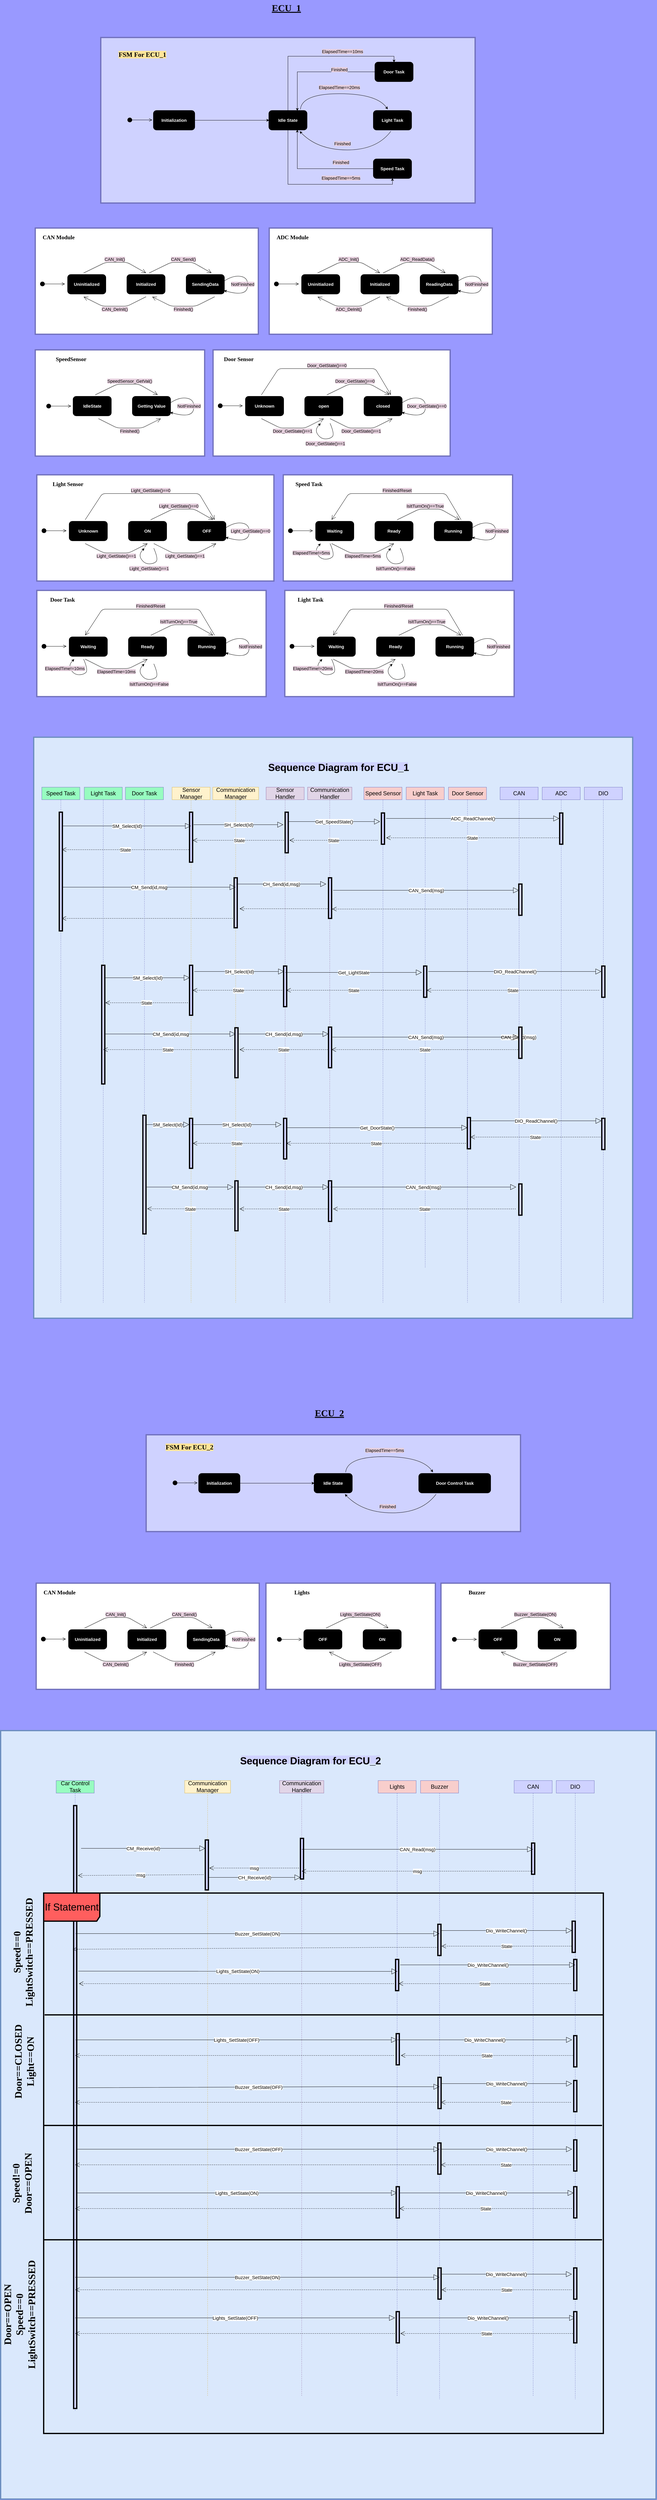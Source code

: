 <mxfile version="12.2.4" pages="1"><diagram id="oPbpPiFN1XhuyjLmF28P" name="Page-1"><mxGraphModel dx="1428" dy="544" grid="1" gridSize="10" guides="1" tooltips="1" connect="1" arrows="1" fold="1" page="1" pageScale="1" pageWidth="2200" pageHeight="10000" background="#9999FF" math="0" shadow="0"><root><object label="" id="0"><mxCell/></object><mxCell id="1" parent="0"/><mxCell id="3" value="&lt;font face=&quot;Comic Sans MS&quot; size=&quot;1&quot;&gt;&lt;b&gt;&lt;u style=&quot;font-size: 30px ; line-height: 140%&quot;&gt;ECU_1&lt;/u&gt;&lt;/b&gt;&lt;/font&gt;" style="text;html=1;strokeColor=none;fillColor=none;align=center;verticalAlign=middle;whiteSpace=wrap;rounded=0;strokeWidth=4;" parent="1" vertex="1"><mxGeometry x="895" y="50" width="100" height="50" as="geometry"/></mxCell><mxCell id="6" value="" style="rounded=0;whiteSpace=wrap;html=1;strokeWidth=4;strokeColor=#7171BD;" parent="1" vertex="1"><mxGeometry x="140" y="780" width="715" height="340" as="geometry"/></mxCell><mxCell id="8" value="&lt;font color=&quot;#ffffff&quot; style=&quot;font-size: 14px&quot;&gt;&lt;b&gt;Uninitialized&lt;/b&gt;&lt;/font&gt;" style="rounded=1;whiteSpace=wrap;html=1;strokeWidth=4;fillColor=#000000;" parent="1" vertex="1"><mxGeometry x="245" y="930" width="120" height="60" as="geometry"/></mxCell><mxCell id="18" value="" style="html=1;verticalAlign=bottom;startArrow=circle;startFill=1;endArrow=open;startSize=6;endSize=8;" parent="1" edge="1"><mxGeometry width="80" relative="1" as="geometry"><mxPoint x="155" y="959" as="sourcePoint"/><mxPoint x="235" y="959" as="targetPoint"/></mxGeometry></mxCell><mxCell id="19" value="&lt;font color=&quot;#ffffff&quot; style=&quot;font-size: 14px&quot;&gt;&lt;b&gt;Initialized&lt;/b&gt;&lt;/font&gt;" style="rounded=1;whiteSpace=wrap;html=1;strokeWidth=4;fillColor=#000000;" parent="1" vertex="1"><mxGeometry x="435" y="930" width="120" height="60" as="geometry"/></mxCell><mxCell id="20" value="&lt;font color=&quot;#ffffff&quot; style=&quot;font-size: 14px&quot;&gt;&lt;b&gt;SendingData&lt;/b&gt;&lt;/font&gt;" style="rounded=1;whiteSpace=wrap;html=1;strokeWidth=4;fillColor=#000000;" parent="1" vertex="1"><mxGeometry x="625" y="930" width="120" height="60" as="geometry"/></mxCell><mxCell id="21" value="" style="endArrow=open;endFill=1;endSize=12;html=1;" parent="1" edge="1"><mxGeometry width="160" relative="1" as="geometry"><mxPoint x="295" y="924" as="sourcePoint"/><mxPoint x="495" y="924" as="targetPoint"/><Array as="points"><mxPoint x="365" y="890"/><mxPoint x="435" y="890"/></Array></mxGeometry></mxCell><mxCell id="22" value="" style="endArrow=open;endFill=1;endSize=12;html=1;strokeWidth=1;" parent="1" edge="1"><mxGeometry width="160" relative="1" as="geometry"><mxPoint x="495" y="1000" as="sourcePoint"/><mxPoint x="295" y="1000" as="targetPoint"/><Array as="points"><mxPoint x="435" y="1030"/><mxPoint x="355" y="1030"/></Array></mxGeometry></mxCell><mxCell id="23" value="" style="endArrow=open;endFill=1;endSize=12;html=1;strokeWidth=1;" parent="1" edge="1"><mxGeometry width="160" relative="1" as="geometry"><mxPoint x="715" y="1000" as="sourcePoint"/><mxPoint x="515" y="1000" as="targetPoint"/><Array as="points"><mxPoint x="655" y="1030"/><mxPoint x="575" y="1030"/></Array></mxGeometry></mxCell><mxCell id="24" value="" style="endArrow=open;endFill=1;endSize=12;html=1;" parent="1" edge="1"><mxGeometry width="160" relative="1" as="geometry"><mxPoint x="505" y="924" as="sourcePoint"/><mxPoint x="705" y="924" as="targetPoint"/><Array as="points"><mxPoint x="575" y="890"/><mxPoint x="645" y="890"/></Array></mxGeometry></mxCell><mxCell id="25" value="" style="curved=1;endArrow=classic;html=1;strokeWidth=1;" parent="1" edge="1"><mxGeometry width="50" height="50" relative="1" as="geometry"><mxPoint x="745" y="950" as="sourcePoint"/><mxPoint x="745" y="980" as="targetPoint"/><Array as="points"><mxPoint x="775" y="930"/><mxPoint x="825" y="940"/><mxPoint x="815" y="1000"/></Array></mxGeometry></mxCell><mxCell id="27" value="&lt;font style=&quot;font-size: 14px ; background-color: rgb(230 , 208 , 222)&quot;&gt;NotFinished&lt;/font&gt;" style="text;html=1;strokeColor=none;fillColor=none;align=center;verticalAlign=middle;whiteSpace=wrap;rounded=0;" parent="1" vertex="1"><mxGeometry x="785" y="950" width="40" height="20" as="geometry"/></mxCell><mxCell id="29" value="&lt;font style=&quot;font-size: 14px ; background-color: rgb(230 , 208 , 222)&quot;&gt;CAN_Send()&lt;/font&gt;" style="text;html=1;strokeColor=none;fillColor=none;align=center;verticalAlign=middle;whiteSpace=wrap;rounded=0;" parent="1" vertex="1"><mxGeometry x="595" y="870" width="40" height="20" as="geometry"/></mxCell><mxCell id="30" value="&lt;font style=&quot;font-size: 14px ; background-color: rgb(230 , 208 , 222)&quot;&gt;Finished()&lt;/font&gt;" style="text;html=1;strokeColor=none;fillColor=none;align=center;verticalAlign=middle;whiteSpace=wrap;rounded=0;" parent="1" vertex="1"><mxGeometry x="595" y="1030" width="40" height="20" as="geometry"/></mxCell><mxCell id="31" value="&lt;font style=&quot;font-size: 14px ; background-color: rgb(230 , 208 , 222)&quot;&gt;CAN_DeInit()&lt;/font&gt;" style="text;html=1;strokeColor=none;fillColor=none;align=center;verticalAlign=middle;whiteSpace=wrap;rounded=0;" parent="1" vertex="1"><mxGeometry x="375" y="1030" width="40" height="20" as="geometry"/></mxCell><mxCell id="32" value="&lt;font style=&quot;font-size: 14px ; background-color: rgb(230 , 208 , 222)&quot;&gt;CAN_Init()&lt;/font&gt;" style="text;html=1;strokeColor=none;fillColor=none;align=center;verticalAlign=middle;whiteSpace=wrap;rounded=0;" parent="1" vertex="1"><mxGeometry x="375" y="870" width="40" height="20" as="geometry"/></mxCell><mxCell id="34" value="&lt;font style=&quot;font-size: 18px&quot; face=&quot;Lucida Console&quot;&gt;&lt;b&gt;CAN Module&lt;/b&gt;&lt;/font&gt;" style="text;html=1;strokeColor=none;fillColor=none;align=center;verticalAlign=middle;whiteSpace=wrap;rounded=0;" parent="1" vertex="1"><mxGeometry x="155" y="800" width="120" height="20" as="geometry"/></mxCell><mxCell id="35" value="" style="rounded=0;whiteSpace=wrap;html=1;strokeWidth=4;strokeColor=#7171BD;" parent="1" vertex="1"><mxGeometry x="890" y="780" width="715" height="340" as="geometry"/></mxCell><mxCell id="36" value="&lt;font color=&quot;#ffffff&quot; style=&quot;font-size: 14px&quot;&gt;&lt;b&gt;Uninitialized&lt;/b&gt;&lt;/font&gt;" style="rounded=1;whiteSpace=wrap;html=1;strokeWidth=4;fillColor=#000000;" parent="1" vertex="1"><mxGeometry x="995" y="930" width="120" height="60" as="geometry"/></mxCell><mxCell id="37" value="" style="html=1;verticalAlign=bottom;startArrow=circle;startFill=1;endArrow=open;startSize=6;endSize=8;" parent="1" edge="1"><mxGeometry width="80" relative="1" as="geometry"><mxPoint x="905" y="959" as="sourcePoint"/><mxPoint x="985" y="959" as="targetPoint"/></mxGeometry></mxCell><mxCell id="38" value="&lt;font color=&quot;#ffffff&quot; style=&quot;font-size: 14px&quot;&gt;&lt;b&gt;Initialized&lt;/b&gt;&lt;/font&gt;" style="rounded=1;whiteSpace=wrap;html=1;strokeWidth=4;fillColor=#000000;" parent="1" vertex="1"><mxGeometry x="1185" y="930" width="120" height="60" as="geometry"/></mxCell><mxCell id="39" value="&lt;font color=&quot;#ffffff&quot; style=&quot;font-size: 14px&quot;&gt;&lt;b&gt;ReadingData&lt;/b&gt;&lt;/font&gt;" style="rounded=1;whiteSpace=wrap;html=1;strokeWidth=4;fillColor=#000000;" parent="1" vertex="1"><mxGeometry x="1375" y="930" width="120" height="60" as="geometry"/></mxCell><mxCell id="40" value="" style="endArrow=open;endFill=1;endSize=12;html=1;" parent="1" edge="1"><mxGeometry width="160" relative="1" as="geometry"><mxPoint x="1045" y="924" as="sourcePoint"/><mxPoint x="1245" y="924" as="targetPoint"/><Array as="points"><mxPoint x="1115" y="890"/><mxPoint x="1185" y="890"/></Array></mxGeometry></mxCell><mxCell id="41" value="" style="endArrow=open;endFill=1;endSize=12;html=1;strokeWidth=1;" parent="1" edge="1"><mxGeometry width="160" relative="1" as="geometry"><mxPoint x="1245" y="1000" as="sourcePoint"/><mxPoint x="1045" y="1000" as="targetPoint"/><Array as="points"><mxPoint x="1185" y="1030"/><mxPoint x="1105" y="1030"/></Array></mxGeometry></mxCell><mxCell id="42" value="" style="endArrow=open;endFill=1;endSize=12;html=1;strokeWidth=1;" parent="1" edge="1"><mxGeometry width="160" relative="1" as="geometry"><mxPoint x="1465" y="1000" as="sourcePoint"/><mxPoint x="1265" y="1000" as="targetPoint"/><Array as="points"><mxPoint x="1405" y="1030"/><mxPoint x="1325" y="1030"/></Array></mxGeometry></mxCell><mxCell id="43" value="" style="endArrow=open;endFill=1;endSize=12;html=1;" parent="1" edge="1"><mxGeometry width="160" relative="1" as="geometry"><mxPoint x="1255" y="924" as="sourcePoint"/><mxPoint x="1455" y="924" as="targetPoint"/><Array as="points"><mxPoint x="1325" y="890"/><mxPoint x="1395" y="890"/></Array></mxGeometry></mxCell><mxCell id="44" value="" style="curved=1;endArrow=classic;html=1;strokeWidth=1;" parent="1" edge="1"><mxGeometry width="50" height="50" relative="1" as="geometry"><mxPoint x="1495" y="950" as="sourcePoint"/><mxPoint x="1495" y="980" as="targetPoint"/><Array as="points"><mxPoint x="1525" y="930"/><mxPoint x="1575" y="940"/><mxPoint x="1565" y="1000"/></Array></mxGeometry></mxCell><mxCell id="45" value="&lt;font style=&quot;font-size: 14px ; background-color: rgb(230 , 208 , 222)&quot;&gt;NotFinished&lt;/font&gt;" style="text;html=1;strokeColor=none;fillColor=none;align=center;verticalAlign=middle;whiteSpace=wrap;rounded=0;" parent="1" vertex="1"><mxGeometry x="1535" y="950" width="40" height="20" as="geometry"/></mxCell><mxCell id="46" value="&lt;font style=&quot;font-size: 14px ; background-color: rgb(230 , 208 , 222)&quot;&gt;ADC_ReadData()&lt;/font&gt;" style="text;html=1;strokeColor=none;fillColor=none;align=center;verticalAlign=middle;whiteSpace=wrap;rounded=0;" parent="1" vertex="1"><mxGeometry x="1345" y="870" width="40" height="20" as="geometry"/></mxCell><mxCell id="47" value="&lt;font style=&quot;font-size: 14px ; background-color: rgb(230 , 208 , 222)&quot;&gt;Finished()&lt;/font&gt;" style="text;html=1;strokeColor=none;fillColor=none;align=center;verticalAlign=middle;whiteSpace=wrap;rounded=0;" parent="1" vertex="1"><mxGeometry x="1345" y="1030" width="40" height="20" as="geometry"/></mxCell><mxCell id="48" value="&lt;font style=&quot;font-size: 14px ; background-color: rgb(230 , 208 , 222)&quot;&gt;ADC_DeInit()&lt;/font&gt;" style="text;html=1;strokeColor=none;fillColor=none;align=center;verticalAlign=middle;whiteSpace=wrap;rounded=0;" parent="1" vertex="1"><mxGeometry x="1125" y="1030" width="40" height="20" as="geometry"/></mxCell><mxCell id="49" value="&lt;font style=&quot;font-size: 14px ; background-color: rgb(230 , 208 , 222)&quot;&gt;ADC_Init()&lt;/font&gt;" style="text;html=1;strokeColor=none;fillColor=none;align=center;verticalAlign=middle;whiteSpace=wrap;rounded=0;" parent="1" vertex="1"><mxGeometry x="1125" y="870" width="40" height="20" as="geometry"/></mxCell><mxCell id="50" value="&lt;font style=&quot;font-size: 18px&quot; face=&quot;Lucida Console&quot;&gt;&lt;b&gt;ADC Module&lt;/b&gt;&lt;/font&gt;" style="text;html=1;strokeColor=none;fillColor=none;align=center;verticalAlign=middle;whiteSpace=wrap;rounded=0;" parent="1" vertex="1"><mxGeometry x="905" y="800" width="120" height="20" as="geometry"/></mxCell><mxCell id="51" value="" style="rounded=0;whiteSpace=wrap;html=1;strokeWidth=4;strokeColor=#7171BD;" parent="1" vertex="1"><mxGeometry x="140" y="1170" width="543" height="340" as="geometry"/></mxCell><mxCell id="53" value="" style="html=1;verticalAlign=bottom;startArrow=circle;startFill=1;endArrow=open;startSize=6;endSize=8;" parent="1" edge="1"><mxGeometry width="80" relative="1" as="geometry"><mxPoint x="175" y="1350" as="sourcePoint"/><mxPoint x="255" y="1350" as="targetPoint"/></mxGeometry></mxCell><mxCell id="54" value="&lt;font color=&quot;#ffffff&quot; style=&quot;font-size: 14px&quot;&gt;&lt;b&gt;IdleState&lt;/b&gt;&lt;/font&gt;" style="rounded=1;whiteSpace=wrap;html=1;strokeWidth=4;fillColor=#000000;" parent="1" vertex="1"><mxGeometry x="262.5" y="1320" width="120" height="60" as="geometry"/></mxCell><mxCell id="55" value="&lt;font color=&quot;#ffffff&quot; style=&quot;font-size: 14px&quot;&gt;&lt;b&gt;Getting Value&lt;/b&gt;&lt;/font&gt;" style="rounded=1;whiteSpace=wrap;html=1;strokeWidth=4;fillColor=#000000;" parent="1" vertex="1"><mxGeometry x="452.5" y="1320" width="120" height="60" as="geometry"/></mxCell><mxCell id="58" value="" style="endArrow=open;endFill=1;endSize=12;html=1;strokeWidth=1;" parent="1" edge="1"><mxGeometry width="160" relative="1" as="geometry"><mxPoint x="342.5" y="1390" as="sourcePoint"/><mxPoint x="542.5" y="1390" as="targetPoint"/><Array as="points"><mxPoint x="402.5" y="1420"/><mxPoint x="482.5" y="1420"/></Array></mxGeometry></mxCell><mxCell id="59" value="" style="endArrow=open;endFill=1;endSize=12;html=1;" parent="1" edge="1"><mxGeometry width="160" relative="1" as="geometry"><mxPoint x="332.5" y="1314" as="sourcePoint"/><mxPoint x="532.5" y="1314" as="targetPoint"/><Array as="points"><mxPoint x="402.5" y="1280"/><mxPoint x="472.5" y="1280"/></Array></mxGeometry></mxCell><mxCell id="60" value="" style="curved=1;endArrow=classic;html=1;strokeWidth=1;" parent="1" edge="1"><mxGeometry width="50" height="50" relative="1" as="geometry"><mxPoint x="572.5" y="1340" as="sourcePoint"/><mxPoint x="572.5" y="1370" as="targetPoint"/><Array as="points"><mxPoint x="602.5" y="1320"/><mxPoint x="652.5" y="1330"/><mxPoint x="642.5" y="1390"/></Array></mxGeometry></mxCell><mxCell id="61" value="&lt;font style=&quot;font-size: 14px ; background-color: rgb(230 , 208 , 222)&quot;&gt;NotFinished&lt;/font&gt;" style="text;html=1;strokeColor=none;fillColor=none;align=center;verticalAlign=middle;whiteSpace=wrap;rounded=0;" parent="1" vertex="1"><mxGeometry x="612.5" y="1340" width="40" height="20" as="geometry"/></mxCell><mxCell id="62" value="&lt;font style=&quot;font-size: 14px ; background-color: rgb(230 , 208 , 222)&quot;&gt;SpeedSensor_GetVal()&lt;/font&gt;" style="text;html=1;strokeColor=none;fillColor=none;align=center;verticalAlign=middle;whiteSpace=wrap;rounded=0;" parent="1" vertex="1"><mxGeometry x="422.5" y="1260" width="40" height="20" as="geometry"/></mxCell><mxCell id="63" value="&lt;font style=&quot;font-size: 14px ; background-color: rgb(230 , 208 , 222)&quot;&gt;Finished()&lt;/font&gt;" style="text;html=1;strokeColor=none;fillColor=none;align=center;verticalAlign=middle;whiteSpace=wrap;rounded=0;" parent="1" vertex="1"><mxGeometry x="422.5" y="1420" width="40" height="20" as="geometry"/></mxCell><mxCell id="66" value="&lt;font style=&quot;font-size: 18px&quot; face=&quot;Lucida Console&quot;&gt;&lt;b&gt;SpeedSensor&lt;/b&gt;&lt;/font&gt;" style="text;html=1;strokeColor=none;fillColor=none;align=center;verticalAlign=middle;whiteSpace=wrap;rounded=0;" parent="1" vertex="1"><mxGeometry x="170" y="1190" width="170" height="20" as="geometry"/></mxCell><mxCell id="79" value="" style="rounded=0;whiteSpace=wrap;html=1;strokeWidth=4;strokeColor=#7171BD;" parent="1" vertex="1"><mxGeometry x="710" y="1170" width="760" height="340" as="geometry"/></mxCell><mxCell id="80" value="&lt;font color=&quot;#ffffff&quot; style=&quot;font-size: 14px&quot;&gt;&lt;b&gt;Unknown&lt;/b&gt;&lt;/font&gt;" style="rounded=1;whiteSpace=wrap;html=1;strokeWidth=4;fillColor=#000000;" parent="1" vertex="1"><mxGeometry x="815" y="1320" width="120" height="60" as="geometry"/></mxCell><mxCell id="81" value="" style="html=1;verticalAlign=bottom;startArrow=circle;startFill=1;endArrow=open;startSize=6;endSize=8;" parent="1" edge="1"><mxGeometry width="80" relative="1" as="geometry"><mxPoint x="725" y="1349" as="sourcePoint"/><mxPoint x="805" y="1349" as="targetPoint"/></mxGeometry></mxCell><mxCell id="82" value="&lt;font color=&quot;#ffffff&quot; style=&quot;font-size: 14px&quot;&gt;&lt;b&gt;open&lt;/b&gt;&lt;/font&gt;" style="rounded=1;whiteSpace=wrap;html=1;strokeWidth=4;fillColor=#000000;" parent="1" vertex="1"><mxGeometry x="1005" y="1320" width="120" height="60" as="geometry"/></mxCell><mxCell id="83" value="&lt;font color=&quot;#ffffff&quot; style=&quot;font-size: 14px&quot;&gt;&lt;b&gt;closed&lt;/b&gt;&lt;/font&gt;" style="rounded=1;whiteSpace=wrap;html=1;strokeWidth=4;fillColor=#000000;" parent="1" vertex="1"><mxGeometry x="1195" y="1320" width="120" height="60" as="geometry"/></mxCell><mxCell id="84" value="" style="endArrow=open;endFill=1;endSize=12;html=1;" parent="1" edge="1"><mxGeometry width="160" relative="1" as="geometry"><mxPoint x="865" y="1314" as="sourcePoint"/><mxPoint x="1280" y="1314" as="targetPoint"/><Array as="points"><mxPoint x="920" y="1230"/><mxPoint x="1230" y="1230"/></Array></mxGeometry></mxCell><mxCell id="85" value="" style="endArrow=open;endFill=1;endSize=12;html=1;strokeWidth=1;" parent="1" edge="1"><mxGeometry width="160" relative="1" as="geometry"><mxPoint x="865" y="1390" as="sourcePoint"/><mxPoint x="1065" y="1390" as="targetPoint"/><Array as="points"><mxPoint x="925" y="1420"/><mxPoint x="1005" y="1420"/></Array></mxGeometry></mxCell><mxCell id="86" value="" style="endArrow=open;endFill=1;endSize=12;html=1;strokeWidth=1;" parent="1" edge="1"><mxGeometry width="160" relative="1" as="geometry"><mxPoint x="1085" y="1390" as="sourcePoint"/><mxPoint x="1285" y="1390" as="targetPoint"/><Array as="points"><mxPoint x="1145" y="1420"/><mxPoint x="1225" y="1420"/></Array></mxGeometry></mxCell><mxCell id="87" value="" style="endArrow=open;endFill=1;endSize=12;html=1;" parent="1" edge="1"><mxGeometry width="160" relative="1" as="geometry"><mxPoint x="1075" y="1314" as="sourcePoint"/><mxPoint x="1275" y="1314" as="targetPoint"/><Array as="points"><mxPoint x="1145" y="1280"/><mxPoint x="1215" y="1280"/></Array></mxGeometry></mxCell><mxCell id="88" value="" style="curved=1;endArrow=classic;html=1;strokeWidth=1;" parent="1" edge="1"><mxGeometry width="50" height="50" relative="1" as="geometry"><mxPoint x="1315" y="1340" as="sourcePoint"/><mxPoint x="1315" y="1370" as="targetPoint"/><Array as="points"><mxPoint x="1345" y="1320"/><mxPoint x="1395" y="1330"/><mxPoint x="1385" y="1390"/></Array></mxGeometry></mxCell><mxCell id="89" value="&lt;span style=&quot;font-size: 14px ; background-color: rgb(230 , 208 , 222)&quot;&gt;Door_GetState()==0&lt;/span&gt;" style="text;html=1;strokeColor=none;fillColor=none;align=center;verticalAlign=middle;whiteSpace=wrap;rounded=0;" parent="1" vertex="1"><mxGeometry x="1375" y="1340" width="40" height="20" as="geometry"/></mxCell><mxCell id="90" value="&lt;span style=&quot;font-size: 14px ; background-color: rgb(230 , 208 , 222)&quot;&gt;Door_GetState()==0&lt;/span&gt;" style="text;html=1;strokeColor=none;fillColor=none;align=center;verticalAlign=middle;whiteSpace=wrap;rounded=0;" parent="1" vertex="1"><mxGeometry x="1145" y="1260" width="40" height="20" as="geometry"/></mxCell><mxCell id="91" value="&lt;span style=&quot;font-size: 14px ; background-color: rgb(230 , 208 , 222)&quot;&gt;Door_GetState()==1&lt;/span&gt;" style="text;html=1;strokeColor=none;fillColor=none;align=center;verticalAlign=middle;whiteSpace=wrap;rounded=0;" parent="1" vertex="1"><mxGeometry x="1165" y="1420" width="40" height="20" as="geometry"/></mxCell><mxCell id="92" value="&lt;span style=&quot;font-size: 14px ; background-color: rgb(230 , 208 , 222)&quot;&gt;Door_GetState()==1&lt;/span&gt;" style="text;html=1;strokeColor=none;fillColor=none;align=center;verticalAlign=middle;whiteSpace=wrap;rounded=0;" parent="1" vertex="1"><mxGeometry x="945" y="1420" width="40" height="20" as="geometry"/></mxCell><mxCell id="93" value="&lt;font style=&quot;font-size: 14px ; background-color: rgb(230 , 208 , 222)&quot;&gt;Door_GetState()==0&lt;/font&gt;" style="text;html=1;strokeColor=none;fillColor=none;align=center;verticalAlign=middle;whiteSpace=wrap;rounded=0;" parent="1" vertex="1"><mxGeometry x="1055" y="1210" width="40" height="20" as="geometry"/></mxCell><mxCell id="94" value="&lt;font style=&quot;font-size: 18px&quot; face=&quot;Lucida Console&quot;&gt;&lt;b&gt;Door Sensor&lt;/b&gt;&lt;/font&gt;" style="text;html=1;strokeColor=none;fillColor=none;align=center;verticalAlign=middle;whiteSpace=wrap;rounded=0;" parent="1" vertex="1"><mxGeometry x="725" y="1190" width="135" height="20" as="geometry"/></mxCell><mxCell id="95" value="" style="curved=1;endArrow=classic;html=1;" parent="1" edge="1"><mxGeometry width="50" height="50" relative="1" as="geometry"><mxPoint x="1085" y="1405" as="sourcePoint"/><mxPoint x="1055" y="1405" as="targetPoint"/><Array as="points"><mxPoint x="1100" y="1440"/><mxPoint x="1085" y="1455"/><mxPoint x="1055" y="1455"/><mxPoint x="1035" y="1425"/></Array></mxGeometry></mxCell><mxCell id="114" value="&lt;span style=&quot;font-size: 14px ; background-color: rgb(230 , 208 , 222)&quot;&gt;Door_GetState()==1&lt;/span&gt;" style="text;html=1;strokeColor=none;fillColor=none;align=center;verticalAlign=middle;whiteSpace=wrap;rounded=0;" parent="1" vertex="1"><mxGeometry x="1045" y="1460" width="50" height="20" as="geometry"/></mxCell><mxCell id="115" value="" style="rounded=0;whiteSpace=wrap;html=1;strokeWidth=4;strokeColor=#7171BD;" parent="1" vertex="1"><mxGeometry x="145" y="1570" width="760" height="340" as="geometry"/></mxCell><mxCell id="116" value="&lt;font color=&quot;#ffffff&quot; style=&quot;font-size: 14px&quot;&gt;&lt;b&gt;Unknown&lt;/b&gt;&lt;/font&gt;" style="rounded=1;whiteSpace=wrap;html=1;strokeWidth=4;fillColor=#000000;" parent="1" vertex="1"><mxGeometry x="250" y="1720" width="120" height="60" as="geometry"/></mxCell><mxCell id="117" value="" style="html=1;verticalAlign=bottom;startArrow=circle;startFill=1;endArrow=open;startSize=6;endSize=8;" parent="1" edge="1"><mxGeometry width="80" relative="1" as="geometry"><mxPoint x="160" y="1749" as="sourcePoint"/><mxPoint x="240" y="1749" as="targetPoint"/></mxGeometry></mxCell><mxCell id="118" value="&lt;font color=&quot;#ffffff&quot; style=&quot;font-size: 14px&quot;&gt;&lt;b&gt;ON&lt;/b&gt;&lt;/font&gt;" style="rounded=1;whiteSpace=wrap;html=1;strokeWidth=4;fillColor=#000000;" parent="1" vertex="1"><mxGeometry x="440" y="1720" width="120" height="60" as="geometry"/></mxCell><mxCell id="119" value="&lt;font color=&quot;#ffffff&quot; style=&quot;font-size: 14px&quot;&gt;&lt;b&gt;OFF&lt;/b&gt;&lt;/font&gt;" style="rounded=1;whiteSpace=wrap;html=1;strokeWidth=4;fillColor=#000000;" parent="1" vertex="1"><mxGeometry x="630" y="1720" width="120" height="60" as="geometry"/></mxCell><mxCell id="120" value="" style="endArrow=open;endFill=1;endSize=12;html=1;" parent="1" edge="1"><mxGeometry width="160" relative="1" as="geometry"><mxPoint x="300" y="1714" as="sourcePoint"/><mxPoint x="715" y="1714" as="targetPoint"/><Array as="points"><mxPoint x="355" y="1630"/><mxPoint x="665" y="1630"/></Array></mxGeometry></mxCell><mxCell id="121" value="" style="endArrow=open;endFill=1;endSize=12;html=1;strokeWidth=1;" parent="1" edge="1"><mxGeometry width="160" relative="1" as="geometry"><mxPoint x="300" y="1790" as="sourcePoint"/><mxPoint x="500" y="1790" as="targetPoint"/><Array as="points"><mxPoint x="360" y="1820"/><mxPoint x="440" y="1820"/></Array></mxGeometry></mxCell><mxCell id="122" value="" style="endArrow=open;endFill=1;endSize=12;html=1;strokeWidth=1;" parent="1" edge="1"><mxGeometry width="160" relative="1" as="geometry"><mxPoint x="520" y="1790" as="sourcePoint"/><mxPoint x="720" y="1790" as="targetPoint"/><Array as="points"><mxPoint x="580" y="1820"/><mxPoint x="660" y="1820"/></Array></mxGeometry></mxCell><mxCell id="123" value="" style="endArrow=open;endFill=1;endSize=12;html=1;" parent="1" edge="1"><mxGeometry width="160" relative="1" as="geometry"><mxPoint x="510" y="1714" as="sourcePoint"/><mxPoint x="710" y="1714" as="targetPoint"/><Array as="points"><mxPoint x="580" y="1680"/><mxPoint x="650" y="1680"/></Array></mxGeometry></mxCell><mxCell id="124" value="" style="curved=1;endArrow=classic;html=1;strokeWidth=1;" parent="1" edge="1"><mxGeometry width="50" height="50" relative="1" as="geometry"><mxPoint x="750" y="1740" as="sourcePoint"/><mxPoint x="750" y="1770" as="targetPoint"/><Array as="points"><mxPoint x="780" y="1720"/><mxPoint x="830" y="1730"/><mxPoint x="820" y="1790"/></Array></mxGeometry></mxCell><mxCell id="125" value="&lt;span style=&quot;font-size: 14px ; background-color: rgb(230 , 208 , 222)&quot;&gt;Light_GetState()==0&lt;/span&gt;" style="text;html=1;strokeColor=none;fillColor=none;align=center;verticalAlign=middle;whiteSpace=wrap;rounded=0;" parent="1" vertex="1"><mxGeometry x="810" y="1740" width="40" height="20" as="geometry"/></mxCell><mxCell id="126" value="&lt;span style=&quot;font-size: 14px ; background-color: rgb(230 , 208 , 222)&quot;&gt;Light_GetState()==0&lt;/span&gt;" style="text;html=1;strokeColor=none;fillColor=none;align=center;verticalAlign=middle;whiteSpace=wrap;rounded=0;" parent="1" vertex="1"><mxGeometry x="580" y="1660" width="40" height="20" as="geometry"/></mxCell><mxCell id="127" value="&lt;span style=&quot;font-size: 14px ; background-color: rgb(230 , 208 , 222)&quot;&gt;Light_GetState()==1&lt;/span&gt;" style="text;html=1;strokeColor=none;fillColor=none;align=center;verticalAlign=middle;whiteSpace=wrap;rounded=0;" parent="1" vertex="1"><mxGeometry x="600" y="1820" width="40" height="20" as="geometry"/></mxCell><mxCell id="128" value="&lt;span style=&quot;font-size: 14px ; background-color: rgb(230 , 208 , 222)&quot;&gt;Light_GetState()==1&lt;/span&gt;" style="text;html=1;strokeColor=none;fillColor=none;align=center;verticalAlign=middle;whiteSpace=wrap;rounded=0;" parent="1" vertex="1"><mxGeometry x="380" y="1820" width="40" height="20" as="geometry"/></mxCell><mxCell id="129" value="&lt;font style=&quot;font-size: 14px ; background-color: rgb(230 , 208 , 222)&quot;&gt;Light_GetState()==0&lt;/font&gt;" style="text;html=1;strokeColor=none;fillColor=none;align=center;verticalAlign=middle;whiteSpace=wrap;rounded=0;" parent="1" vertex="1"><mxGeometry x="490" y="1610" width="40" height="20" as="geometry"/></mxCell><mxCell id="130" value="&lt;font style=&quot;font-size: 18px&quot; face=&quot;Lucida Console&quot;&gt;&lt;b&gt;Light Sensor&lt;/b&gt;&lt;/font&gt;" style="text;html=1;strokeColor=none;fillColor=none;align=center;verticalAlign=middle;whiteSpace=wrap;rounded=0;" parent="1" vertex="1"><mxGeometry x="160" y="1590" width="170" height="20" as="geometry"/></mxCell><mxCell id="131" value="" style="curved=1;endArrow=classic;html=1;" parent="1" edge="1"><mxGeometry width="50" height="50" relative="1" as="geometry"><mxPoint x="520" y="1805" as="sourcePoint"/><mxPoint x="490" y="1805" as="targetPoint"/><Array as="points"><mxPoint x="535" y="1840"/><mxPoint x="520" y="1855"/><mxPoint x="490" y="1855"/><mxPoint x="470" y="1825"/></Array></mxGeometry></mxCell><mxCell id="132" value="&lt;span style=&quot;font-size: 14px ; background-color: rgb(230 , 208 , 222)&quot;&gt;Light_GetState()==1&lt;/span&gt;" style="text;html=1;strokeColor=none;fillColor=none;align=center;verticalAlign=middle;whiteSpace=wrap;rounded=0;" parent="1" vertex="1"><mxGeometry x="480" y="1860" width="50" height="20" as="geometry"/></mxCell><mxCell id="133" value="" style="rounded=0;whiteSpace=wrap;html=1;strokeWidth=4;strokeColor=#7171BD;" parent="1" vertex="1"><mxGeometry x="935" y="1570" width="735" height="340" as="geometry"/></mxCell><mxCell id="134" value="&lt;font color=&quot;#ffffff&quot; style=&quot;font-size: 14px&quot;&gt;&lt;b&gt;Waiting&lt;/b&gt;&lt;/font&gt;" style="rounded=1;whiteSpace=wrap;html=1;strokeWidth=4;fillColor=#000000;" parent="1" vertex="1"><mxGeometry x="1040" y="1720" width="120" height="60" as="geometry"/></mxCell><mxCell id="135" value="" style="html=1;verticalAlign=bottom;startArrow=circle;startFill=1;endArrow=open;startSize=6;endSize=8;" parent="1" edge="1"><mxGeometry width="80" relative="1" as="geometry"><mxPoint x="950" y="1749" as="sourcePoint"/><mxPoint x="1030" y="1749" as="targetPoint"/></mxGeometry></mxCell><mxCell id="136" value="&lt;font color=&quot;#ffffff&quot; style=&quot;font-size: 14px&quot;&gt;&lt;b&gt;Ready&lt;/b&gt;&lt;/font&gt;" style="rounded=1;whiteSpace=wrap;html=1;strokeWidth=4;fillColor=#000000;" parent="1" vertex="1"><mxGeometry x="1230" y="1720" width="120" height="60" as="geometry"/></mxCell><mxCell id="137" value="&lt;font color=&quot;#ffffff&quot; style=&quot;font-size: 14px&quot;&gt;&lt;b&gt;Running&lt;/b&gt;&lt;/font&gt;" style="rounded=1;whiteSpace=wrap;html=1;strokeWidth=4;fillColor=#000000;" parent="1" vertex="1"><mxGeometry x="1420" y="1720" width="120" height="60" as="geometry"/></mxCell><mxCell id="138" value="" style="endArrow=open;endFill=1;endSize=12;html=1;" parent="1" edge="1"><mxGeometry width="160" relative="1" as="geometry"><mxPoint x="1505" y="1714" as="sourcePoint"/><mxPoint x="1090" y="1714" as="targetPoint"/><Array as="points"><mxPoint x="1455" y="1630"/><mxPoint x="1145" y="1630"/></Array></mxGeometry></mxCell><mxCell id="139" value="" style="endArrow=open;endFill=1;endSize=12;html=1;strokeWidth=1;" parent="1" edge="1"><mxGeometry width="160" relative="1" as="geometry"><mxPoint x="1090" y="1790" as="sourcePoint"/><mxPoint x="1290" y="1790" as="targetPoint"/><Array as="points"><mxPoint x="1150" y="1820"/><mxPoint x="1230" y="1820"/></Array></mxGeometry></mxCell><mxCell id="141" value="" style="endArrow=open;endFill=1;endSize=12;html=1;" parent="1" edge="1"><mxGeometry width="160" relative="1" as="geometry"><mxPoint x="1300" y="1714" as="sourcePoint"/><mxPoint x="1500" y="1714" as="targetPoint"/><Array as="points"><mxPoint x="1370" y="1680"/><mxPoint x="1440" y="1680"/></Array></mxGeometry></mxCell><mxCell id="142" value="" style="curved=1;endArrow=classic;html=1;strokeWidth=1;" parent="1" edge="1"><mxGeometry width="50" height="50" relative="1" as="geometry"><mxPoint x="1540" y="1740" as="sourcePoint"/><mxPoint x="1540" y="1770" as="targetPoint"/><Array as="points"><mxPoint x="1570" y="1720"/><mxPoint x="1620" y="1730"/><mxPoint x="1610" y="1790"/></Array></mxGeometry></mxCell><mxCell id="143" value="&lt;span style=&quot;font-size: 14px ; background-color: rgb(230 , 208 , 222)&quot;&gt;NotFinished&lt;/span&gt;" style="text;html=1;strokeColor=none;fillColor=none;align=center;verticalAlign=middle;whiteSpace=wrap;rounded=0;" parent="1" vertex="1"><mxGeometry x="1600" y="1740" width="40" height="20" as="geometry"/></mxCell><mxCell id="144" value="&lt;span style=&quot;font-size: 14px ; background-color: rgb(230 , 208 , 222)&quot;&gt;IsItTurnOn()==True&lt;/span&gt;" style="text;html=1;strokeColor=none;fillColor=none;align=center;verticalAlign=middle;whiteSpace=wrap;rounded=0;" parent="1" vertex="1"><mxGeometry x="1370" y="1660" width="40" height="20" as="geometry"/></mxCell><mxCell id="146" value="&lt;span style=&quot;font-size: 14px ; background-color: rgb(230 , 208 , 222)&quot;&gt;ElapsedTime=5ms&lt;/span&gt;" style="text;html=1;strokeColor=none;fillColor=none;align=center;verticalAlign=middle;whiteSpace=wrap;rounded=0;" parent="1" vertex="1"><mxGeometry x="1170" y="1820" width="40" height="20" as="geometry"/></mxCell><mxCell id="147" value="&lt;font style=&quot;font-size: 14px ; background-color: rgb(230 , 208 , 222)&quot;&gt;Finished/Reset&lt;/font&gt;" style="text;html=1;strokeColor=none;fillColor=none;align=center;verticalAlign=middle;whiteSpace=wrap;rounded=0;" parent="1" vertex="1"><mxGeometry x="1280" y="1610" width="40" height="20" as="geometry"/></mxCell><mxCell id="148" value="&lt;font style=&quot;font-size: 18px&quot; face=&quot;Lucida Console&quot;&gt;&lt;b&gt;Speed Task&lt;/b&gt;&lt;/font&gt;" style="text;html=1;strokeColor=none;fillColor=none;align=center;verticalAlign=middle;whiteSpace=wrap;rounded=0;" parent="1" vertex="1"><mxGeometry x="950" y="1590" width="135" height="20" as="geometry"/></mxCell><mxCell id="149" value="" style="curved=1;endArrow=classic;html=1;" parent="1" edge="1"><mxGeometry width="50" height="50" relative="1" as="geometry"><mxPoint x="1310" y="1805" as="sourcePoint"/><mxPoint x="1280" y="1805" as="targetPoint"/><Array as="points"><mxPoint x="1325" y="1840"/><mxPoint x="1310" y="1855"/><mxPoint x="1280" y="1855"/><mxPoint x="1260" y="1825"/></Array></mxGeometry></mxCell><mxCell id="150" value="&lt;span style=&quot;font-size: 14px ; background-color: rgb(230 , 208 , 222)&quot;&gt;IsItTurnOn()==False&lt;/span&gt;" style="text;html=1;strokeColor=none;fillColor=none;align=center;verticalAlign=middle;whiteSpace=wrap;rounded=0;" parent="1" vertex="1"><mxGeometry x="1270" y="1860" width="50" height="20" as="geometry"/></mxCell><mxCell id="151" value="" style="curved=1;endArrow=classic;html=1;" parent="1" edge="1"><mxGeometry width="50" height="50" relative="1" as="geometry"><mxPoint x="1085" y="1790" as="sourcePoint"/><mxPoint x="1055" y="1790" as="targetPoint"/><Array as="points"><mxPoint x="1100" y="1825"/><mxPoint x="1085" y="1840"/><mxPoint x="1055" y="1840"/><mxPoint x="1035" y="1810"/></Array></mxGeometry></mxCell><mxCell id="152" value="&lt;span style=&quot;font-size: 14px ; background-color: rgb(230 , 208 , 222)&quot;&gt;ElapsedTime!=5ms&lt;/span&gt;" style="text;html=1;strokeColor=none;fillColor=none;align=center;verticalAlign=middle;whiteSpace=wrap;rounded=0;" parent="1" vertex="1"><mxGeometry x="1005" y="1810" width="40" height="20" as="geometry"/></mxCell><mxCell id="171" value="" style="rounded=0;whiteSpace=wrap;html=1;strokeWidth=4;strokeColor=#7171BD;" parent="1" vertex="1"><mxGeometry x="145" y="1940" width="735" height="340" as="geometry"/></mxCell><mxCell id="172" value="&lt;font color=&quot;#ffffff&quot; style=&quot;font-size: 14px&quot;&gt;&lt;b&gt;Waiting&lt;/b&gt;&lt;/font&gt;" style="rounded=1;whiteSpace=wrap;html=1;strokeWidth=4;fillColor=#000000;" parent="1" vertex="1"><mxGeometry x="250" y="2090" width="120" height="60" as="geometry"/></mxCell><mxCell id="173" value="" style="html=1;verticalAlign=bottom;startArrow=circle;startFill=1;endArrow=open;startSize=6;endSize=8;" parent="1" edge="1"><mxGeometry width="80" relative="1" as="geometry"><mxPoint x="160" y="2119" as="sourcePoint"/><mxPoint x="240" y="2119" as="targetPoint"/></mxGeometry></mxCell><mxCell id="174" value="&lt;font color=&quot;#ffffff&quot; style=&quot;font-size: 14px&quot;&gt;&lt;b&gt;Ready&lt;/b&gt;&lt;/font&gt;" style="rounded=1;whiteSpace=wrap;html=1;strokeWidth=4;fillColor=#000000;" parent="1" vertex="1"><mxGeometry x="440" y="2090" width="120" height="60" as="geometry"/></mxCell><mxCell id="175" value="&lt;font color=&quot;#ffffff&quot; style=&quot;font-size: 14px&quot;&gt;&lt;b&gt;Running&lt;/b&gt;&lt;/font&gt;" style="rounded=1;whiteSpace=wrap;html=1;strokeWidth=4;fillColor=#000000;" parent="1" vertex="1"><mxGeometry x="630" y="2090" width="120" height="60" as="geometry"/></mxCell><mxCell id="176" value="" style="endArrow=open;endFill=1;endSize=12;html=1;" parent="1" edge="1"><mxGeometry width="160" relative="1" as="geometry"><mxPoint x="715" y="2084" as="sourcePoint"/><mxPoint x="300" y="2084" as="targetPoint"/><Array as="points"><mxPoint x="665" y="2000"/><mxPoint x="355" y="2000"/></Array></mxGeometry></mxCell><mxCell id="177" value="" style="endArrow=open;endFill=1;endSize=12;html=1;strokeWidth=1;" parent="1" edge="1"><mxGeometry width="160" relative="1" as="geometry"><mxPoint x="300" y="2160" as="sourcePoint"/><mxPoint x="500" y="2160" as="targetPoint"/><Array as="points"><mxPoint x="360" y="2190"/><mxPoint x="440" y="2190"/></Array></mxGeometry></mxCell><mxCell id="178" value="" style="endArrow=open;endFill=1;endSize=12;html=1;" parent="1" edge="1"><mxGeometry width="160" relative="1" as="geometry"><mxPoint x="510" y="2084" as="sourcePoint"/><mxPoint x="710" y="2084" as="targetPoint"/><Array as="points"><mxPoint x="580" y="2050"/><mxPoint x="650" y="2050"/></Array></mxGeometry></mxCell><mxCell id="179" value="" style="curved=1;endArrow=classic;html=1;strokeWidth=1;" parent="1" edge="1"><mxGeometry width="50" height="50" relative="1" as="geometry"><mxPoint x="750" y="2110" as="sourcePoint"/><mxPoint x="750" y="2140" as="targetPoint"/><Array as="points"><mxPoint x="780" y="2090"/><mxPoint x="830" y="2100"/><mxPoint x="820" y="2160"/></Array></mxGeometry></mxCell><mxCell id="180" value="&lt;span style=&quot;font-size: 14px ; background-color: rgb(230 , 208 , 222)&quot;&gt;NotFinished&lt;/span&gt;" style="text;html=1;strokeColor=none;fillColor=none;align=center;verticalAlign=middle;whiteSpace=wrap;rounded=0;" parent="1" vertex="1"><mxGeometry x="810" y="2110" width="40" height="20" as="geometry"/></mxCell><mxCell id="181" value="&lt;span style=&quot;font-size: 14px ; background-color: rgb(230 , 208 , 222)&quot;&gt;IsItTurnOn()==True&lt;/span&gt;" style="text;html=1;strokeColor=none;fillColor=none;align=center;verticalAlign=middle;whiteSpace=wrap;rounded=0;" parent="1" vertex="1"><mxGeometry x="580" y="2030" width="40" height="20" as="geometry"/></mxCell><mxCell id="182" value="&lt;span style=&quot;font-size: 14px ; background-color: rgb(230 , 208 , 222)&quot;&gt;ElapsedTime=10ms&lt;/span&gt;" style="text;html=1;strokeColor=none;fillColor=none;align=center;verticalAlign=middle;whiteSpace=wrap;rounded=0;" parent="1" vertex="1"><mxGeometry x="380" y="2190" width="40" height="20" as="geometry"/></mxCell><mxCell id="183" value="&lt;font style=&quot;font-size: 14px ; background-color: rgb(230 , 208 , 222)&quot;&gt;Finished/Reset&lt;/font&gt;" style="text;html=1;strokeColor=none;fillColor=none;align=center;verticalAlign=middle;whiteSpace=wrap;rounded=0;" parent="1" vertex="1"><mxGeometry x="490" y="1980" width="40" height="20" as="geometry"/></mxCell><mxCell id="184" value="&lt;font style=&quot;font-size: 18px&quot; face=&quot;Lucida Console&quot;&gt;&lt;b&gt;Door Task&lt;/b&gt;&lt;/font&gt;" style="text;html=1;strokeColor=none;fillColor=none;align=center;verticalAlign=middle;whiteSpace=wrap;rounded=0;" parent="1" vertex="1"><mxGeometry x="160" y="1960" width="135" height="20" as="geometry"/></mxCell><mxCell id="185" value="" style="curved=1;endArrow=classic;html=1;" parent="1" edge="1"><mxGeometry width="50" height="50" relative="1" as="geometry"><mxPoint x="520" y="2175" as="sourcePoint"/><mxPoint x="490" y="2175" as="targetPoint"/><Array as="points"><mxPoint x="535" y="2210"/><mxPoint x="520" y="2225"/><mxPoint x="490" y="2225"/><mxPoint x="470" y="2195"/></Array></mxGeometry></mxCell><mxCell id="186" value="&lt;span style=&quot;font-size: 14px ; background-color: rgb(230 , 208 , 222)&quot;&gt;IsItTurnOn()==False&lt;/span&gt;" style="text;html=1;strokeColor=none;fillColor=none;align=center;verticalAlign=middle;whiteSpace=wrap;rounded=0;" parent="1" vertex="1"><mxGeometry x="480" y="2230" width="50" height="20" as="geometry"/></mxCell><mxCell id="187" value="" style="curved=1;endArrow=classic;html=1;" parent="1" edge="1"><mxGeometry width="50" height="50" relative="1" as="geometry"><mxPoint x="295" y="2160" as="sourcePoint"/><mxPoint x="265" y="2160" as="targetPoint"/><Array as="points"><mxPoint x="310" y="2195"/><mxPoint x="295" y="2210"/><mxPoint x="265" y="2210"/><mxPoint x="245" y="2180"/></Array></mxGeometry></mxCell><mxCell id="188" value="&lt;span style=&quot;font-size: 14px ; background-color: rgb(230 , 208 , 222)&quot;&gt;ElapsedTime!=10ms&lt;/span&gt;" style="text;html=1;strokeColor=none;fillColor=none;align=center;verticalAlign=middle;whiteSpace=wrap;rounded=0;" parent="1" vertex="1"><mxGeometry x="215" y="2180" width="40" height="20" as="geometry"/></mxCell><mxCell id="191" value="" style="rounded=0;whiteSpace=wrap;html=1;strokeWidth=4;strokeColor=#7171BD;" parent="1" vertex="1"><mxGeometry x="940" y="1940" width="735" height="340" as="geometry"/></mxCell><mxCell id="192" value="&lt;font color=&quot;#ffffff&quot; style=&quot;font-size: 14px&quot;&gt;&lt;b&gt;Waiting&lt;/b&gt;&lt;/font&gt;" style="rounded=1;whiteSpace=wrap;html=1;strokeWidth=4;fillColor=#000000;" parent="1" vertex="1"><mxGeometry x="1045" y="2090" width="120" height="60" as="geometry"/></mxCell><mxCell id="193" value="" style="html=1;verticalAlign=bottom;startArrow=circle;startFill=1;endArrow=open;startSize=6;endSize=8;" parent="1" edge="1"><mxGeometry width="80" relative="1" as="geometry"><mxPoint x="955" y="2119" as="sourcePoint"/><mxPoint x="1035.0" y="2119" as="targetPoint"/></mxGeometry></mxCell><mxCell id="194" value="&lt;font color=&quot;#ffffff&quot; style=&quot;font-size: 14px&quot;&gt;&lt;b&gt;Ready&lt;/b&gt;&lt;/font&gt;" style="rounded=1;whiteSpace=wrap;html=1;strokeWidth=4;fillColor=#000000;" parent="1" vertex="1"><mxGeometry x="1235" y="2090" width="120" height="60" as="geometry"/></mxCell><mxCell id="195" value="&lt;font color=&quot;#ffffff&quot; style=&quot;font-size: 14px&quot;&gt;&lt;b&gt;Running&lt;/b&gt;&lt;/font&gt;" style="rounded=1;whiteSpace=wrap;html=1;strokeWidth=4;fillColor=#000000;" parent="1" vertex="1"><mxGeometry x="1425" y="2090" width="120" height="60" as="geometry"/></mxCell><mxCell id="196" value="" style="endArrow=open;endFill=1;endSize=12;html=1;" parent="1" edge="1"><mxGeometry width="160" relative="1" as="geometry"><mxPoint x="1510" y="2084" as="sourcePoint"/><mxPoint x="1095.0" y="2084" as="targetPoint"/><Array as="points"><mxPoint x="1460" y="2000"/><mxPoint x="1150" y="2000"/></Array></mxGeometry></mxCell><mxCell id="197" value="" style="endArrow=open;endFill=1;endSize=12;html=1;strokeWidth=1;" parent="1" edge="1"><mxGeometry width="160" relative="1" as="geometry"><mxPoint x="1095.0" y="2160" as="sourcePoint"/><mxPoint x="1295.0" y="2160" as="targetPoint"/><Array as="points"><mxPoint x="1155" y="2190"/><mxPoint x="1235" y="2190"/></Array></mxGeometry></mxCell><mxCell id="198" value="" style="endArrow=open;endFill=1;endSize=12;html=1;" parent="1" edge="1"><mxGeometry width="160" relative="1" as="geometry"><mxPoint x="1305.0" y="2084" as="sourcePoint"/><mxPoint x="1505" y="2084" as="targetPoint"/><Array as="points"><mxPoint x="1375" y="2050"/><mxPoint x="1445" y="2050"/></Array></mxGeometry></mxCell><mxCell id="199" value="" style="curved=1;endArrow=classic;html=1;strokeWidth=1;" parent="1" edge="1"><mxGeometry width="50" height="50" relative="1" as="geometry"><mxPoint x="1545" y="2110" as="sourcePoint"/><mxPoint x="1545" y="2140" as="targetPoint"/><Array as="points"><mxPoint x="1575" y="2090"/><mxPoint x="1625" y="2100"/><mxPoint x="1615" y="2160"/></Array></mxGeometry></mxCell><mxCell id="200" value="&lt;span style=&quot;font-size: 14px ; background-color: rgb(230 , 208 , 222)&quot;&gt;NotFinished&lt;/span&gt;" style="text;html=1;strokeColor=none;fillColor=none;align=center;verticalAlign=middle;whiteSpace=wrap;rounded=0;" parent="1" vertex="1"><mxGeometry x="1605" y="2110" width="40" height="20" as="geometry"/></mxCell><mxCell id="201" value="&lt;span style=&quot;font-size: 14px ; background-color: rgb(230 , 208 , 222)&quot;&gt;IsItTurnOn()==True&lt;/span&gt;" style="text;html=1;strokeColor=none;fillColor=none;align=center;verticalAlign=middle;whiteSpace=wrap;rounded=0;" parent="1" vertex="1"><mxGeometry x="1375" y="2030" width="40" height="20" as="geometry"/></mxCell><mxCell id="202" value="&lt;span style=&quot;font-size: 14px ; background-color: rgb(230 , 208 , 222)&quot;&gt;ElapsedTime=20ms&lt;/span&gt;" style="text;html=1;strokeColor=none;fillColor=none;align=center;verticalAlign=middle;whiteSpace=wrap;rounded=0;" parent="1" vertex="1"><mxGeometry x="1175" y="2190" width="40" height="20" as="geometry"/></mxCell><mxCell id="203" value="&lt;font style=&quot;font-size: 14px ; background-color: rgb(230 , 208 , 222)&quot;&gt;Finished/Reset&lt;/font&gt;" style="text;html=1;strokeColor=none;fillColor=none;align=center;verticalAlign=middle;whiteSpace=wrap;rounded=0;" parent="1" vertex="1"><mxGeometry x="1285" y="1980" width="40" height="20" as="geometry"/></mxCell><mxCell id="204" value="&lt;font style=&quot;font-size: 18px&quot; face=&quot;Lucida Console&quot;&gt;&lt;b&gt;Light Task&lt;/b&gt;&lt;/font&gt;" style="text;html=1;strokeColor=none;fillColor=none;align=center;verticalAlign=middle;whiteSpace=wrap;rounded=0;" parent="1" vertex="1"><mxGeometry x="955" y="1960" width="135" height="20" as="geometry"/></mxCell><mxCell id="205" value="" style="curved=1;endArrow=classic;html=1;" parent="1" edge="1"><mxGeometry width="50" height="50" relative="1" as="geometry"><mxPoint x="1315.0" y="2175" as="sourcePoint"/><mxPoint x="1285.0" y="2175" as="targetPoint"/><Array as="points"><mxPoint x="1330" y="2210"/><mxPoint x="1315" y="2225"/><mxPoint x="1285" y="2225"/><mxPoint x="1265" y="2195"/></Array></mxGeometry></mxCell><mxCell id="206" value="&lt;span style=&quot;font-size: 14px ; background-color: rgb(230 , 208 , 222)&quot;&gt;IsItTurnOn()==False&lt;/span&gt;" style="text;html=1;strokeColor=none;fillColor=none;align=center;verticalAlign=middle;whiteSpace=wrap;rounded=0;" parent="1" vertex="1"><mxGeometry x="1275" y="2230" width="50" height="20" as="geometry"/></mxCell><mxCell id="207" value="" style="curved=1;endArrow=classic;html=1;" parent="1" edge="1"><mxGeometry width="50" height="50" relative="1" as="geometry"><mxPoint x="1090.0" y="2160" as="sourcePoint"/><mxPoint x="1060.0" y="2160" as="targetPoint"/><Array as="points"><mxPoint x="1105" y="2195"/><mxPoint x="1090" y="2210"/><mxPoint x="1060" y="2210"/><mxPoint x="1040" y="2180"/></Array></mxGeometry></mxCell><mxCell id="208" value="&lt;span style=&quot;font-size: 14px ; background-color: rgb(230 , 208 , 222)&quot;&gt;ElapsedTime!=20ms&lt;/span&gt;" style="text;html=1;strokeColor=none;fillColor=none;align=center;verticalAlign=middle;whiteSpace=wrap;rounded=0;" parent="1" vertex="1"><mxGeometry x="1010" y="2180" width="40" height="20" as="geometry"/></mxCell><mxCell id="211" value="" style="rounded=0;whiteSpace=wrap;html=1;strokeWidth=4;fillColor=#CFD2FF;strokeColor=#7171BD;" parent="1" vertex="1"><mxGeometry x="350" y="170" width="1200" height="530" as="geometry"/></mxCell><mxCell id="228" style="edgeStyle=orthogonalEdgeStyle;rounded=0;orthogonalLoop=1;jettySize=auto;html=1;entryX=0;entryY=0.5;entryDx=0;entryDy=0;" parent="1" source="212" target="214" edge="1"><mxGeometry relative="1" as="geometry"/></mxCell><mxCell id="212" value="&lt;font color=&quot;#ffffff&quot; style=&quot;font-size: 14px&quot;&gt;&lt;b&gt;Initialization&lt;/b&gt;&lt;/font&gt;" style="rounded=1;whiteSpace=wrap;html=1;strokeWidth=4;fillColor=#000000;" parent="1" vertex="1"><mxGeometry x="520" y="405" width="130" height="60" as="geometry"/></mxCell><mxCell id="213" value="" style="html=1;verticalAlign=bottom;startArrow=circle;startFill=1;endArrow=open;startSize=6;endSize=8;" parent="1" edge="1"><mxGeometry width="80" relative="1" as="geometry"><mxPoint x="435" y="434" as="sourcePoint"/><mxPoint x="515" y="434" as="targetPoint"/></mxGeometry></mxCell><mxCell id="231" style="edgeStyle=orthogonalEdgeStyle;rounded=0;orthogonalLoop=1;jettySize=auto;html=1;entryX=0.5;entryY=0;entryDx=0;entryDy=0;" parent="1" source="214" target="215" edge="1"><mxGeometry relative="1" as="geometry"><Array as="points"><mxPoint x="950" y="230"/><mxPoint x="1290" y="230"/></Array></mxGeometry></mxCell><mxCell id="243" style="edgeStyle=orthogonalEdgeStyle;rounded=0;orthogonalLoop=1;jettySize=auto;html=1;entryX=0.5;entryY=1;entryDx=0;entryDy=0;" parent="1" source="214" target="230" edge="1"><mxGeometry relative="1" as="geometry"><Array as="points"><mxPoint x="950" y="640"/><mxPoint x="1285" y="640"/></Array></mxGeometry></mxCell><mxCell id="214" value="&lt;font color=&quot;#ffffff&quot; style=&quot;font-size: 14px&quot;&gt;&lt;b&gt;Idle State&lt;/b&gt;&lt;/font&gt;" style="rounded=1;whiteSpace=wrap;html=1;strokeWidth=4;fillColor=#000000;" parent="1" vertex="1"><mxGeometry x="890" y="405" width="120" height="60" as="geometry"/></mxCell><mxCell id="235" style="edgeStyle=orthogonalEdgeStyle;rounded=0;orthogonalLoop=1;jettySize=auto;html=1;entryX=0.75;entryY=0;entryDx=0;entryDy=0;" parent="1" source="215" target="214" edge="1"><mxGeometry relative="1" as="geometry"/></mxCell><mxCell id="215" value="&lt;font color=&quot;#ffffff&quot; style=&quot;font-size: 14px&quot;&gt;&lt;b&gt;Door Task&lt;/b&gt;&lt;/font&gt;" style="rounded=1;whiteSpace=wrap;html=1;strokeWidth=4;fillColor=#000000;" parent="1" vertex="1"><mxGeometry x="1230" y="250" width="120" height="60" as="geometry"/></mxCell><mxCell id="226" value="&lt;font face=&quot;Lucida Console&quot; size=&quot;1&quot;&gt;&lt;b style=&quot;font-size: 21px ; background-color: rgb(255 , 229 , 153)&quot;&gt;FSM For ECU_1&lt;/b&gt;&lt;/font&gt;" style="text;html=1;strokeColor=none;fillColor=none;align=center;verticalAlign=middle;whiteSpace=wrap;rounded=0;" parent="1" vertex="1"><mxGeometry x="387" y="190" width="193" height="70" as="geometry"/></mxCell><mxCell id="229" value="&lt;font color=&quot;#ffffff&quot; style=&quot;font-size: 14px&quot;&gt;&lt;b&gt;Light Task&lt;/b&gt;&lt;/font&gt;" style="rounded=1;whiteSpace=wrap;html=1;strokeWidth=4;fillColor=#000000;" parent="1" vertex="1"><mxGeometry x="1225" y="405" width="120" height="60" as="geometry"/></mxCell><mxCell id="244" style="edgeStyle=orthogonalEdgeStyle;rounded=0;orthogonalLoop=1;jettySize=auto;html=1;entryX=0.75;entryY=1;entryDx=0;entryDy=0;" parent="1" source="230" target="214" edge="1"><mxGeometry relative="1" as="geometry"/></mxCell><mxCell id="230" value="&lt;font color=&quot;#ffffff&quot; style=&quot;font-size: 14px&quot;&gt;&lt;b&gt;Speed Task&lt;/b&gt;&lt;/font&gt;" style="rounded=1;whiteSpace=wrap;html=1;strokeWidth=4;fillColor=#000000;" parent="1" vertex="1"><mxGeometry x="1225" y="560" width="120" height="60" as="geometry"/></mxCell><mxCell id="240" value="" style="curved=1;endArrow=classic;html=1;" parent="1" edge="1"><mxGeometry width="50" height="50" relative="1" as="geometry"><mxPoint x="990" y="400" as="sourcePoint"/><mxPoint x="1270" y="400" as="targetPoint"/><Array as="points"><mxPoint x="995" y="350.0"/><mxPoint x="1235" y="350"/></Array></mxGeometry></mxCell><mxCell id="241" value="" style="curved=1;endArrow=classic;html=1;" parent="1" edge="1"><mxGeometry width="50" height="50" relative="1" as="geometry"><mxPoint x="1280" y="470" as="sourcePoint"/><mxPoint x="987.5" y="470" as="targetPoint"/><Array as="points"><mxPoint x="1235" y="530"/><mxPoint x="1045" y="530"/></Array></mxGeometry></mxCell><mxCell id="245" value="&lt;span style=&quot;font-size: 14px ; background-color: rgb(230 , 208 , 222)&quot;&gt;ElapsedTime==20ms&lt;/span&gt;" style="text;html=1;strokeColor=none;fillColor=none;align=center;verticalAlign=middle;whiteSpace=wrap;rounded=0;" parent="1" vertex="1"><mxGeometry x="1095" y="320" width="40" height="20" as="geometry"/></mxCell><mxCell id="246" value="&lt;span style=&quot;font-size: 14px ; background-color: rgb(230 , 208 , 222)&quot;&gt;ElapsedTime==10ms&lt;/span&gt;" style="text;html=1;strokeColor=none;fillColor=none;align=center;verticalAlign=middle;whiteSpace=wrap;rounded=0;" parent="1" vertex="1"><mxGeometry x="1105" y="205" width="40" height="20" as="geometry"/></mxCell><mxCell id="247" value="&lt;span style=&quot;font-size: 14px ; background-color: rgb(230 , 208 , 222)&quot;&gt;ElapsedTime==5ms&lt;/span&gt;" style="text;html=1;strokeColor=none;fillColor=none;align=center;verticalAlign=middle;whiteSpace=wrap;rounded=0;" parent="1" vertex="1"><mxGeometry x="1100" y="610" width="40" height="20" as="geometry"/></mxCell><mxCell id="253" value="&lt;span style=&quot;font-size: 14px ; background-color: rgb(230 , 208 , 222)&quot;&gt;Finished&lt;/span&gt;" style="text;html=1;strokeColor=none;fillColor=none;align=center;verticalAlign=middle;whiteSpace=wrap;rounded=0;" parent="1" vertex="1"><mxGeometry x="1100" y="560" width="40" height="20" as="geometry"/></mxCell><mxCell id="254" value="&lt;span style=&quot;font-size: 14px ; background-color: rgb(230 , 208 , 222)&quot;&gt;Finished&lt;/span&gt;" style="text;html=1;strokeColor=none;fillColor=none;align=center;verticalAlign=middle;whiteSpace=wrap;rounded=0;" parent="1" vertex="1"><mxGeometry x="1105" y="500" width="40" height="20" as="geometry"/></mxCell><mxCell id="255" value="&lt;span style=&quot;font-size: 14px ; background-color: rgb(230 , 208 , 222)&quot;&gt;Finished&lt;/span&gt;" style="text;html=1;strokeColor=none;fillColor=none;align=center;verticalAlign=middle;whiteSpace=wrap;rounded=0;" parent="1" vertex="1"><mxGeometry x="1095" y="262.5" width="40" height="20" as="geometry"/></mxCell><mxCell id="258" value="&lt;font face=&quot;Comic Sans MS&quot; size=&quot;1&quot;&gt;&lt;b&gt;&lt;u style=&quot;font-size: 30px ; line-height: 140%&quot;&gt;ECU_2&lt;/u&gt;&lt;/b&gt;&lt;/font&gt;" style="text;html=1;strokeColor=none;fillColor=none;align=center;verticalAlign=middle;whiteSpace=wrap;rounded=0;strokeWidth=4;" parent="1" vertex="1"><mxGeometry x="1033" y="4548" width="100" height="50" as="geometry"/></mxCell><mxCell id="259" value="" style="rounded=0;whiteSpace=wrap;html=1;strokeWidth=4;strokeColor=#7171BD;" parent="1" vertex="1"><mxGeometry x="143" y="5118" width="715" height="340" as="geometry"/></mxCell><mxCell id="260" value="&lt;font color=&quot;#ffffff&quot; style=&quot;font-size: 14px&quot;&gt;&lt;b&gt;Uninitialized&lt;/b&gt;&lt;/font&gt;" style="rounded=1;whiteSpace=wrap;html=1;strokeWidth=4;fillColor=#000000;" parent="1" vertex="1"><mxGeometry x="248" y="5268" width="120" height="60" as="geometry"/></mxCell><mxCell id="261" value="" style="html=1;verticalAlign=bottom;startArrow=circle;startFill=1;endArrow=open;startSize=6;endSize=8;" parent="1" edge="1"><mxGeometry width="80" relative="1" as="geometry"><mxPoint x="158" y="5297" as="sourcePoint"/><mxPoint x="238" y="5297" as="targetPoint"/></mxGeometry></mxCell><mxCell id="262" value="&lt;font color=&quot;#ffffff&quot; style=&quot;font-size: 14px&quot;&gt;&lt;b&gt;Initialized&lt;/b&gt;&lt;/font&gt;" style="rounded=1;whiteSpace=wrap;html=1;strokeWidth=4;fillColor=#000000;" parent="1" vertex="1"><mxGeometry x="438" y="5268" width="120" height="60" as="geometry"/></mxCell><mxCell id="263" value="&lt;font color=&quot;#ffffff&quot; style=&quot;font-size: 14px&quot;&gt;&lt;b&gt;SendingData&lt;/b&gt;&lt;/font&gt;" style="rounded=1;whiteSpace=wrap;html=1;strokeWidth=4;fillColor=#000000;" parent="1" vertex="1"><mxGeometry x="628" y="5268" width="120" height="60" as="geometry"/></mxCell><mxCell id="264" value="" style="endArrow=open;endFill=1;endSize=12;html=1;" parent="1" edge="1"><mxGeometry width="160" relative="1" as="geometry"><mxPoint x="298" y="5262" as="sourcePoint"/><mxPoint x="498" y="5262" as="targetPoint"/><Array as="points"><mxPoint x="368" y="5228"/><mxPoint x="438" y="5228"/></Array></mxGeometry></mxCell><mxCell id="265" value="" style="endArrow=open;endFill=1;endSize=12;html=1;strokeWidth=1;" parent="1" edge="1"><mxGeometry width="160" relative="1" as="geometry"><mxPoint x="298" y="5338" as="sourcePoint"/><mxPoint x="498" y="5338" as="targetPoint"/><Array as="points"><mxPoint x="358" y="5368"/><mxPoint x="438" y="5368"/></Array></mxGeometry></mxCell><mxCell id="266" value="" style="endArrow=open;endFill=1;endSize=12;html=1;strokeWidth=1;" parent="1" edge="1"><mxGeometry width="160" relative="1" as="geometry"><mxPoint x="518" y="5338" as="sourcePoint"/><mxPoint x="718" y="5338" as="targetPoint"/><Array as="points"><mxPoint x="578" y="5368"/><mxPoint x="658" y="5368"/></Array></mxGeometry></mxCell><mxCell id="267" value="" style="endArrow=open;endFill=1;endSize=12;html=1;" parent="1" edge="1"><mxGeometry width="160" relative="1" as="geometry"><mxPoint x="508" y="5262" as="sourcePoint"/><mxPoint x="708" y="5262" as="targetPoint"/><Array as="points"><mxPoint x="578" y="5228"/><mxPoint x="648" y="5228"/></Array></mxGeometry></mxCell><mxCell id="268" value="" style="curved=1;endArrow=classic;html=1;strokeWidth=1;" parent="1" edge="1"><mxGeometry width="50" height="50" relative="1" as="geometry"><mxPoint x="748" y="5288" as="sourcePoint"/><mxPoint x="748" y="5318" as="targetPoint"/><Array as="points"><mxPoint x="778" y="5268"/><mxPoint x="828" y="5278"/><mxPoint x="818" y="5338"/></Array></mxGeometry></mxCell><mxCell id="269" value="&lt;font style=&quot;font-size: 14px ; background-color: rgb(230 , 208 , 222)&quot;&gt;NotFinished&lt;/font&gt;" style="text;html=1;strokeColor=none;fillColor=none;align=center;verticalAlign=middle;whiteSpace=wrap;rounded=0;" parent="1" vertex="1"><mxGeometry x="788" y="5288" width="40" height="20" as="geometry"/></mxCell><mxCell id="270" value="&lt;font style=&quot;font-size: 14px ; background-color: rgb(230 , 208 , 222)&quot;&gt;CAN_Send()&lt;/font&gt;" style="text;html=1;strokeColor=none;fillColor=none;align=center;verticalAlign=middle;whiteSpace=wrap;rounded=0;" parent="1" vertex="1"><mxGeometry x="598" y="5208" width="40" height="20" as="geometry"/></mxCell><mxCell id="271" value="&lt;font style=&quot;font-size: 14px ; background-color: rgb(230 , 208 , 222)&quot;&gt;Finished()&lt;/font&gt;" style="text;html=1;strokeColor=none;fillColor=none;align=center;verticalAlign=middle;whiteSpace=wrap;rounded=0;" parent="1" vertex="1"><mxGeometry x="598" y="5368" width="40" height="20" as="geometry"/></mxCell><mxCell id="272" value="&lt;font style=&quot;font-size: 14px ; background-color: rgb(230 , 208 , 222)&quot;&gt;CAN_DeInit()&lt;/font&gt;" style="text;html=1;strokeColor=none;fillColor=none;align=center;verticalAlign=middle;whiteSpace=wrap;rounded=0;" parent="1" vertex="1"><mxGeometry x="378" y="5368" width="40" height="20" as="geometry"/></mxCell><mxCell id="273" value="&lt;font style=&quot;font-size: 14px ; background-color: rgb(230 , 208 , 222)&quot;&gt;CAN_Init()&lt;/font&gt;" style="text;html=1;strokeColor=none;fillColor=none;align=center;verticalAlign=middle;whiteSpace=wrap;rounded=0;" parent="1" vertex="1"><mxGeometry x="378" y="5208" width="40" height="20" as="geometry"/></mxCell><mxCell id="274" value="&lt;font style=&quot;font-size: 18px&quot; face=&quot;Lucida Console&quot;&gt;&lt;b&gt;CAN Module&lt;/b&gt;&lt;/font&gt;" style="text;html=1;strokeColor=none;fillColor=none;align=center;verticalAlign=middle;whiteSpace=wrap;rounded=0;" parent="1" vertex="1"><mxGeometry x="158" y="5138" width="120" height="20" as="geometry"/></mxCell><mxCell id="291" value="" style="rounded=0;whiteSpace=wrap;html=1;strokeWidth=4;strokeColor=#7171BD;" parent="1" vertex="1"><mxGeometry x="1440.5" y="5118" width="543" height="340" as="geometry"/></mxCell><mxCell id="292" value="" style="html=1;verticalAlign=bottom;startArrow=circle;startFill=1;endArrow=open;startSize=6;endSize=8;" parent="1" edge="1"><mxGeometry width="80" relative="1" as="geometry"><mxPoint x="1475.5" y="5298" as="sourcePoint"/><mxPoint x="1555.5" y="5298" as="targetPoint"/></mxGeometry></mxCell><mxCell id="293" value="&lt;font color=&quot;#ffffff&quot; style=&quot;font-size: 14px&quot;&gt;&lt;b&gt;OFF&lt;/b&gt;&lt;/font&gt;" style="rounded=1;whiteSpace=wrap;html=1;strokeWidth=4;fillColor=#000000;" parent="1" vertex="1"><mxGeometry x="1563" y="5268" width="120" height="60" as="geometry"/></mxCell><mxCell id="294" value="&lt;font color=&quot;#ffffff&quot; style=&quot;font-size: 14px&quot;&gt;&lt;b&gt;ON&lt;/b&gt;&lt;/font&gt;" style="rounded=1;whiteSpace=wrap;html=1;strokeWidth=4;fillColor=#000000;" parent="1" vertex="1"><mxGeometry x="1753" y="5268" width="120" height="60" as="geometry"/></mxCell><mxCell id="295" value="" style="endArrow=open;endFill=1;endSize=12;html=1;strokeWidth=1;" parent="1" edge="1"><mxGeometry width="160" relative="1" as="geometry"><mxPoint x="1843" y="5338" as="sourcePoint"/><mxPoint x="1633" y="5338" as="targetPoint"/><Array as="points"><mxPoint x="1783" y="5368"/><mxPoint x="1703" y="5368"/></Array></mxGeometry></mxCell><mxCell id="296" value="" style="endArrow=open;endFill=1;endSize=12;html=1;" parent="1" edge="1"><mxGeometry width="160" relative="1" as="geometry"><mxPoint x="1633" y="5262" as="sourcePoint"/><mxPoint x="1833" y="5262" as="targetPoint"/><Array as="points"><mxPoint x="1703" y="5228"/><mxPoint x="1773" y="5228"/></Array></mxGeometry></mxCell><mxCell id="299" value="&lt;font style=&quot;font-size: 14px ; background-color: rgb(230 , 208 , 222)&quot;&gt;Buzzer_SetState(ON)&lt;/font&gt;" style="text;html=1;strokeColor=none;fillColor=none;align=center;verticalAlign=middle;whiteSpace=wrap;rounded=0;" parent="1" vertex="1"><mxGeometry x="1723" y="5208" width="40" height="20" as="geometry"/></mxCell><mxCell id="300" value="&lt;span style=&quot;font-size: 14px ; background-color: rgb(230 , 208 , 222)&quot;&gt;Buzzer_SetState(OFF)&lt;/span&gt;" style="text;html=1;strokeColor=none;fillColor=none;align=center;verticalAlign=middle;whiteSpace=wrap;rounded=0;" parent="1" vertex="1"><mxGeometry x="1723" y="5368" width="40" height="20" as="geometry"/></mxCell><mxCell id="301" value="&lt;font face=&quot;Lucida Console&quot;&gt;&lt;span style=&quot;font-size: 18px&quot;&gt;&lt;b&gt;Buzzer&lt;/b&gt;&lt;/span&gt;&lt;/font&gt;" style="text;html=1;strokeColor=none;fillColor=none;align=center;verticalAlign=middle;whiteSpace=wrap;rounded=0;" parent="1" vertex="1"><mxGeometry x="1470.5" y="5138" width="170" height="20" as="geometry"/></mxCell><mxCell id="392" value="" style="rounded=0;whiteSpace=wrap;html=1;strokeWidth=4;fillColor=#CFD2FF;strokeColor=#7171BD;" parent="1" vertex="1"><mxGeometry x="495.5" y="4643" width="1200" height="310" as="geometry"/></mxCell><mxCell id="393" style="edgeStyle=orthogonalEdgeStyle;rounded=0;orthogonalLoop=1;jettySize=auto;html=1;entryX=0;entryY=0.5;entryDx=0;entryDy=0;" parent="1" source="394" target="398" edge="1"><mxGeometry relative="1" as="geometry"/></mxCell><mxCell id="394" value="&lt;font color=&quot;#ffffff&quot; style=&quot;font-size: 14px&quot;&gt;&lt;b&gt;Initialization&lt;/b&gt;&lt;/font&gt;" style="rounded=1;whiteSpace=wrap;html=1;strokeWidth=4;fillColor=#000000;" parent="1" vertex="1"><mxGeometry x="665" y="4768" width="130" height="60" as="geometry"/></mxCell><mxCell id="395" value="" style="html=1;verticalAlign=bottom;startArrow=circle;startFill=1;endArrow=open;startSize=6;endSize=8;" parent="1" edge="1"><mxGeometry width="80" relative="1" as="geometry"><mxPoint x="580" y="4797" as="sourcePoint"/><mxPoint x="660" y="4797" as="targetPoint"/></mxGeometry></mxCell><mxCell id="398" value="&lt;font color=&quot;#ffffff&quot; style=&quot;font-size: 14px&quot;&gt;&lt;b&gt;Idle State&lt;/b&gt;&lt;/font&gt;" style="rounded=1;whiteSpace=wrap;html=1;strokeWidth=4;fillColor=#000000;" parent="1" vertex="1"><mxGeometry x="1035" y="4768" width="120" height="60" as="geometry"/></mxCell><mxCell id="401" value="&lt;font face=&quot;Lucida Console&quot; size=&quot;1&quot;&gt;&lt;b style=&quot;font-size: 21px ; background-color: rgb(255 , 229 , 153)&quot;&gt;FSM For ECU_2&lt;/b&gt;&lt;/font&gt;" style="text;html=1;strokeColor=none;fillColor=none;align=center;verticalAlign=middle;whiteSpace=wrap;rounded=0;" parent="1" vertex="1"><mxGeometry x="537.5" y="4648" width="193" height="70" as="geometry"/></mxCell><mxCell id="402" value="&lt;font color=&quot;#ffffff&quot; style=&quot;font-size: 14px&quot;&gt;&lt;b&gt;Door Control Task&lt;/b&gt;&lt;/font&gt;" style="rounded=1;whiteSpace=wrap;html=1;strokeWidth=4;fillColor=#000000;" parent="1" vertex="1"><mxGeometry x="1370.5" y="4768" width="228" height="60" as="geometry"/></mxCell><mxCell id="405" value="" style="curved=1;endArrow=classic;html=1;" parent="1" edge="1"><mxGeometry width="50" height="50" relative="1" as="geometry"><mxPoint x="1135" y="4763" as="sourcePoint"/><mxPoint x="1415" y="4763" as="targetPoint"/><Array as="points"><mxPoint x="1140" y="4713"/><mxPoint x="1380" y="4713"/></Array></mxGeometry></mxCell><mxCell id="406" value="" style="curved=1;endArrow=classic;html=1;" parent="1" edge="1"><mxGeometry width="50" height="50" relative="1" as="geometry"><mxPoint x="1425" y="4833" as="sourcePoint"/><mxPoint x="1132.5" y="4833" as="targetPoint"/><Array as="points"><mxPoint x="1380" y="4893"/><mxPoint x="1190" y="4893"/></Array></mxGeometry></mxCell><mxCell id="407" value="&lt;span style=&quot;font-size: 14px ; background-color: rgb(230 , 208 , 222)&quot;&gt;ElapsedTime==5ms&lt;/span&gt;" style="text;html=1;strokeColor=none;fillColor=none;align=center;verticalAlign=middle;whiteSpace=wrap;rounded=0;" parent="1" vertex="1"><mxGeometry x="1240" y="4683" width="40" height="20" as="geometry"/></mxCell><mxCell id="411" value="&lt;span style=&quot;font-size: 14px ; background-color: rgb(230 , 208 , 222)&quot;&gt;Finished&lt;/span&gt;" style="text;html=1;strokeColor=none;fillColor=none;align=center;verticalAlign=middle;whiteSpace=wrap;rounded=0;" parent="1" vertex="1"><mxGeometry x="1250" y="4863" width="40" height="20" as="geometry"/></mxCell><mxCell id="418" value="" style="rounded=0;whiteSpace=wrap;html=1;strokeWidth=4;strokeColor=#7171BD;" parent="1" vertex="1"><mxGeometry x="879.5" y="5118" width="543" height="340" as="geometry"/></mxCell><mxCell id="419" value="" style="html=1;verticalAlign=bottom;startArrow=circle;startFill=1;endArrow=open;startSize=6;endSize=8;" parent="1" edge="1"><mxGeometry width="80" relative="1" as="geometry"><mxPoint x="914.5" y="5298" as="sourcePoint"/><mxPoint x="994.5" y="5298" as="targetPoint"/></mxGeometry></mxCell><mxCell id="420" value="&lt;font color=&quot;#ffffff&quot; style=&quot;font-size: 14px&quot;&gt;&lt;b&gt;OFF&lt;/b&gt;&lt;/font&gt;" style="rounded=1;whiteSpace=wrap;html=1;strokeWidth=4;fillColor=#000000;" parent="1" vertex="1"><mxGeometry x="1002" y="5268" width="120" height="60" as="geometry"/></mxCell><mxCell id="421" value="&lt;font color=&quot;#ffffff&quot; style=&quot;font-size: 14px&quot;&gt;&lt;b&gt;ON&lt;/b&gt;&lt;/font&gt;" style="rounded=1;whiteSpace=wrap;html=1;strokeWidth=4;fillColor=#000000;" parent="1" vertex="1"><mxGeometry x="1192" y="5268" width="120" height="60" as="geometry"/></mxCell><mxCell id="422" value="" style="endArrow=open;endFill=1;endSize=12;html=1;strokeWidth=1;" parent="1" edge="1"><mxGeometry width="160" relative="1" as="geometry"><mxPoint x="1282" y="5338" as="sourcePoint"/><mxPoint x="1082.0" y="5338" as="targetPoint"/><Array as="points"><mxPoint x="1222" y="5368"/><mxPoint x="1142" y="5368"/></Array></mxGeometry></mxCell><mxCell id="423" value="" style="endArrow=open;endFill=1;endSize=12;html=1;" parent="1" edge="1"><mxGeometry width="160" relative="1" as="geometry"><mxPoint x="1072.0" y="5262" as="sourcePoint"/><mxPoint x="1272" y="5262" as="targetPoint"/><Array as="points"><mxPoint x="1142" y="5228"/><mxPoint x="1212" y="5228"/></Array></mxGeometry></mxCell><mxCell id="424" value="&lt;font style=&quot;font-size: 14px ; background-color: rgb(230 , 208 , 222)&quot;&gt;Lights_SetState(ON)&lt;/font&gt;" style="text;html=1;strokeColor=none;fillColor=none;align=center;verticalAlign=middle;whiteSpace=wrap;rounded=0;" parent="1" vertex="1"><mxGeometry x="1162" y="5208" width="40" height="20" as="geometry"/></mxCell><mxCell id="425" value="&lt;span style=&quot;font-size: 14px ; background-color: rgb(230 , 208 , 222)&quot;&gt;Lights_SetState(OFF)&lt;/span&gt;" style="text;html=1;strokeColor=none;fillColor=none;align=center;verticalAlign=middle;whiteSpace=wrap;rounded=0;" parent="1" vertex="1"><mxGeometry x="1162" y="5368" width="40" height="20" as="geometry"/></mxCell><mxCell id="426" value="&lt;font face=&quot;Lucida Console&quot;&gt;&lt;span style=&quot;font-size: 18px&quot;&gt;&lt;b&gt;Lights&lt;/b&gt;&lt;/span&gt;&lt;/font&gt;" style="text;html=1;strokeColor=none;fillColor=none;align=center;verticalAlign=middle;whiteSpace=wrap;rounded=0;" parent="1" vertex="1"><mxGeometry x="909.5" y="5138" width="170" height="20" as="geometry"/></mxCell><mxCell id="428" value="" style="rounded=0;whiteSpace=wrap;html=1;strokeColor=#6c8ebf;fillColor=#dae8fc;strokeWidth=4;" parent="1" vertex="1"><mxGeometry x="135" y="2410" width="1920" height="1860" as="geometry"/></mxCell><mxCell id="429" value="&lt;span style=&quot;font-size: 18px&quot;&gt;Speed Task&lt;/span&gt;" style="shape=umlLifeline;perimeter=lifelinePerimeter;whiteSpace=wrap;html=1;container=1;collapsible=0;recursiveResize=0;outlineConnect=0;strokeColor=#7171BD;fillColor=#97FCC0;" parent="1" vertex="1"><mxGeometry x="161" y="2570" width="122" height="1650" as="geometry"/></mxCell><mxCell id="442" value="" style="html=1;points=[];perimeter=orthogonalPerimeter;strokeColor=#000000;strokeWidth=4;fillColor=#CFD2FF;" parent="429" vertex="1"><mxGeometry x="56" y="80" width="10" height="380" as="geometry"/></mxCell><mxCell id="430" value="&lt;span style=&quot;font-size: 18px&quot;&gt;Light Task&lt;/span&gt;" style="shape=umlLifeline;perimeter=lifelinePerimeter;whiteSpace=wrap;html=1;container=1;collapsible=0;recursiveResize=0;outlineConnect=0;strokeColor=#7171BD;fillColor=#97FCC0;" parent="1" vertex="1"><mxGeometry x="297" y="2570" width="122" height="1650" as="geometry"/></mxCell><mxCell id="443" value="" style="html=1;points=[];perimeter=orthogonalPerimeter;strokeColor=#000000;strokeWidth=4;fillColor=#CFD2FF;" parent="430" vertex="1"><mxGeometry x="56" y="570" width="10" height="380" as="geometry"/></mxCell><mxCell id="502" value="State" style="endArrow=open;endSize=12;dashed=1;html=1;fontSize=15;entryX=1.4;entryY=0.788;entryDx=0;entryDy=0;entryPerimeter=0;" parent="430" target="444" edge="1"><mxGeometry width="160" relative="1" as="geometry"><mxPoint x="477" y="1350" as="sourcePoint"/><mxPoint x="-120.5" y="1350" as="targetPoint"/></mxGeometry></mxCell><mxCell id="513" value="" style="endArrow=open;endSize=12;dashed=1;html=1;fontSize=15;" parent="430" edge="1"><mxGeometry width="160" relative="1" as="geometry"><mxPoint x="475.5" y="420" as="sourcePoint"/><mxPoint x="-72" y="420" as="targetPoint"/></mxGeometry></mxCell><mxCell id="506" value="State" style="endArrow=open;endSize=12;dashed=1;html=1;fontSize=15;" parent="430" target="430" edge="1"><mxGeometry width="160" relative="1" as="geometry"><mxPoint x="475.5" y="840" as="sourcePoint"/><mxPoint x="-122" y="840" as="targetPoint"/></mxGeometry></mxCell><mxCell id="431" value="&lt;span style=&quot;font-size: 18px&quot;&gt;Door Task&lt;/span&gt;" style="shape=umlLifeline;perimeter=lifelinePerimeter;whiteSpace=wrap;html=1;container=1;collapsible=0;recursiveResize=0;outlineConnect=0;strokeColor=#7171BD;fillColor=#97FCC0;" parent="1" vertex="1"><mxGeometry x="429" y="2570" width="122" height="1650" as="geometry"/></mxCell><mxCell id="444" value="" style="html=1;points=[];perimeter=orthogonalPerimeter;strokeColor=#000000;strokeWidth=4;fillColor=#CFD2FF;" parent="431" vertex="1"><mxGeometry x="56" y="1050" width="10" height="380" as="geometry"/></mxCell><mxCell id="432" value="&lt;span style=&quot;font-size: 18px&quot;&gt;Sensor Manager&lt;/span&gt;" style="shape=umlLifeline;perimeter=lifelinePerimeter;whiteSpace=wrap;html=1;container=1;collapsible=0;recursiveResize=0;outlineConnect=0;strokeColor=#d6b656;fillColor=#fff2cc;" parent="1" vertex="1"><mxGeometry x="578.5" y="2570" width="122" height="1650" as="geometry"/></mxCell><mxCell id="447" value="" style="html=1;points=[];perimeter=orthogonalPerimeter;strokeColor=#000000;strokeWidth=4;fillColor=#CFD2FF;" parent="432" vertex="1"><mxGeometry x="56" y="80" width="10" height="160" as="geometry"/></mxCell><mxCell id="445" value="" style="html=1;points=[];perimeter=orthogonalPerimeter;strokeColor=#000000;strokeWidth=4;fillColor=#CFD2FF;" parent="432" vertex="1"><mxGeometry x="56" y="570" width="10" height="160" as="geometry"/></mxCell><mxCell id="446" value="" style="html=1;points=[];perimeter=orthogonalPerimeter;strokeColor=#000000;strokeWidth=4;fillColor=#CFD2FF;" parent="432" vertex="1"><mxGeometry x="56" y="1060" width="10" height="160" as="geometry"/></mxCell><mxCell id="488" value="&lt;span style=&quot;font-size: 15px&quot;&gt;CM_Send(id,msg&lt;/span&gt;" style="endArrow=block;endSize=16;endFill=0;html=1;" parent="432" target="433" edge="1"><mxGeometry width="160" relative="1" as="geometry"><mxPoint x="-213.5" y="790" as="sourcePoint"/><mxPoint x="136.5" y="790" as="targetPoint"/></mxGeometry></mxCell><mxCell id="433" value="&lt;span style=&quot;font-size: 18px&quot;&gt;Communication Manager&lt;/span&gt;" style="shape=umlLifeline;perimeter=lifelinePerimeter;whiteSpace=wrap;html=1;container=1;collapsible=0;recursiveResize=0;outlineConnect=0;strokeColor=#d6b656;fillColor=#fff2cc;" parent="1" vertex="1"><mxGeometry x="709" y="2570" width="147" height="1650" as="geometry"/></mxCell><mxCell id="448" value="" style="html=1;points=[];perimeter=orthogonalPerimeter;strokeColor=#000000;strokeWidth=4;fillColor=#CFD2FF;" parent="433" vertex="1"><mxGeometry x="68.5" y="290" width="10" height="160" as="geometry"/></mxCell><mxCell id="451" value="" style="html=1;points=[];perimeter=orthogonalPerimeter;strokeColor=#000000;strokeWidth=4;fillColor=#CFD2FF;" parent="433" vertex="1"><mxGeometry x="71" y="770" width="10" height="160" as="geometry"/></mxCell><mxCell id="450" value="" style="html=1;points=[];perimeter=orthogonalPerimeter;strokeColor=#000000;strokeWidth=4;fillColor=#CFD2FF;" parent="433" vertex="1"><mxGeometry x="71" y="1260" width="10" height="160" as="geometry"/></mxCell><mxCell id="489" value="&lt;span style=&quot;font-size: 15px&quot;&gt;CM_Send(id,msg&lt;/span&gt;" style="endArrow=block;endSize=16;endFill=0;html=1;strokeWidth=1;" parent="433" edge="1"><mxGeometry width="160" relative="1" as="geometry"><mxPoint x="-214" y="1280" as="sourcePoint"/><mxPoint x="66" y="1280" as="targetPoint"/></mxGeometry></mxCell><mxCell id="434" value="&lt;span style=&quot;font-size: 18px&quot;&gt;Sensor Handler&lt;/span&gt;" style="shape=umlLifeline;perimeter=lifelinePerimeter;whiteSpace=wrap;html=1;container=1;collapsible=0;recursiveResize=0;outlineConnect=0;strokeColor=#9673a6;fillColor=#e1d5e7;" parent="1" vertex="1"><mxGeometry x="880" y="2570" width="122" height="1650" as="geometry"/></mxCell><mxCell id="456" value="" style="html=1;points=[];perimeter=orthogonalPerimeter;strokeColor=#000000;strokeWidth=4;fillColor=#CFD2FF;" parent="434" vertex="1"><mxGeometry x="61" y="80" width="10" height="130" as="geometry"/></mxCell><mxCell id="457" value="" style="html=1;points=[];perimeter=orthogonalPerimeter;strokeColor=#000000;strokeWidth=4;fillColor=#CFD2FF;" parent="434" vertex="1"><mxGeometry x="56" y="572.5" width="10" height="130" as="geometry"/></mxCell><mxCell id="460" value="" style="html=1;points=[];perimeter=orthogonalPerimeter;strokeColor=#000000;strokeWidth=4;fillColor=#CFD2FF;" parent="434" vertex="1"><mxGeometry x="56" y="1060" width="10" height="130" as="geometry"/></mxCell><mxCell id="435" value="&lt;span style=&quot;font-size: 18px&quot;&gt;Communication Handler&lt;/span&gt;" style="shape=umlLifeline;perimeter=lifelinePerimeter;whiteSpace=wrap;html=1;container=1;collapsible=0;recursiveResize=0;outlineConnect=0;strokeColor=#9673a6;fillColor=#e1d5e7;" parent="1" vertex="1"><mxGeometry x="1013" y="2570" width="142" height="1650" as="geometry"/></mxCell><mxCell id="459" value="" style="html=1;points=[];perimeter=orthogonalPerimeter;strokeColor=#000000;strokeWidth=4;fillColor=#CFD2FF;" parent="435" vertex="1"><mxGeometry x="67" y="1260" width="10" height="130" as="geometry"/></mxCell><mxCell id="461" value="" style="html=1;points=[];perimeter=orthogonalPerimeter;strokeColor=#000000;strokeWidth=4;fillColor=#CFD2FF;" parent="435" vertex="1"><mxGeometry x="67" y="768" width="10" height="130" as="geometry"/></mxCell><mxCell id="458" value="" style="html=1;points=[];perimeter=orthogonalPerimeter;strokeColor=#000000;strokeWidth=4;fillColor=#CFD2FF;" parent="435" vertex="1"><mxGeometry x="67" y="290" width="10" height="130" as="geometry"/></mxCell><mxCell id="475" value="&lt;span style=&quot;font-size: 15px&quot;&gt;Get_LightState&lt;/span&gt;" style="endArrow=block;endSize=16;endFill=0;html=1;" parent="435" edge="1"><mxGeometry width="160" relative="1" as="geometry"><mxPoint x="-71" y="593" as="sourcePoint"/><mxPoint x="366.0" y="593" as="targetPoint"/></mxGeometry></mxCell><mxCell id="436" value="&lt;span style=&quot;font-size: 18px&quot;&gt;Speed Sensor&lt;/span&gt;" style="shape=umlLifeline;perimeter=lifelinePerimeter;whiteSpace=wrap;html=1;container=1;collapsible=0;recursiveResize=0;outlineConnect=0;strokeColor=#7171BD;fillColor=#F8CECC;" parent="1" vertex="1"><mxGeometry x="1193.5" y="2570" width="122" height="1650" as="geometry"/></mxCell><mxCell id="462" value="" style="html=1;points=[];perimeter=orthogonalPerimeter;strokeColor=#000000;strokeWidth=4;fillColor=#CFD2FF;" parent="436" vertex="1"><mxGeometry x="56" y="82.5" width="10" height="100" as="geometry"/></mxCell><mxCell id="437" value="&lt;span style=&quot;font-size: 18px&quot;&gt;Door Sensor&lt;/span&gt;" style="shape=umlLifeline;perimeter=lifelinePerimeter;whiteSpace=wrap;html=1;container=1;collapsible=0;recursiveResize=0;outlineConnect=0;strokeColor=#7171BD;fillColor=#F8CECC;size=40;" parent="1" vertex="1"><mxGeometry x="1464.5" y="2570" width="122" height="1650" as="geometry"/></mxCell><mxCell id="465" value="" style="html=1;points=[];perimeter=orthogonalPerimeter;strokeColor=#000000;strokeWidth=4;fillColor=#CFD2FF;" parent="437" vertex="1"><mxGeometry x="60.5" y="1057.5" width="10" height="100" as="geometry"/></mxCell><mxCell id="499" value="" style="endArrow=open;endSize=12;dashed=1;html=1;fontSize=15;" parent="437" edge="1"><mxGeometry width="160" relative="1" as="geometry"><mxPoint x="224.5" y="390" as="sourcePoint"/><mxPoint x="-373" y="390" as="targetPoint"/></mxGeometry></mxCell><mxCell id="438" value="&lt;span style=&quot;font-size: 18px&quot;&gt;Light Task&lt;/span&gt;" style="shape=umlLifeline;perimeter=lifelinePerimeter;whiteSpace=wrap;html=1;container=1;collapsible=0;recursiveResize=0;outlineConnect=0;strokeColor=#7171BD;fillColor=#F8CECC;" parent="1" vertex="1"><mxGeometry x="1329" y="2570" width="122" height="1540" as="geometry"/></mxCell><mxCell id="463" value="" style="html=1;points=[];perimeter=orthogonalPerimeter;strokeColor=#000000;strokeWidth=4;fillColor=#CFD2FF;" parent="438" vertex="1"><mxGeometry x="56" y="572.5" width="10" height="100" as="geometry"/></mxCell><mxCell id="504" value="State" style="endArrow=open;endSize=12;dashed=1;html=1;fontSize=15;" parent="438" edge="1"><mxGeometry width="160" relative="1" as="geometry"><mxPoint x="488.5" y="162" as="sourcePoint"/><mxPoint x="-64" y="162" as="targetPoint"/></mxGeometry></mxCell><mxCell id="439" value="&lt;span style=&quot;font-size: 18px&quot;&gt;CAN&lt;/span&gt;" style="shape=umlLifeline;perimeter=lifelinePerimeter;whiteSpace=wrap;html=1;container=1;collapsible=0;recursiveResize=0;outlineConnect=0;strokeColor=#7171BD;fillColor=#CFD2FF;" parent="1" vertex="1"><mxGeometry x="1630" y="2570" width="122" height="1650" as="geometry"/></mxCell><mxCell id="464" value="" style="html=1;points=[];perimeter=orthogonalPerimeter;strokeColor=#000000;strokeWidth=4;fillColor=#CFD2FF;" parent="439" vertex="1"><mxGeometry x="60" y="1270" width="10" height="100" as="geometry"/></mxCell><mxCell id="470" value="" style="html=1;points=[];perimeter=orthogonalPerimeter;strokeColor=#000000;strokeWidth=4;fillColor=#CFD2FF;" parent="439" vertex="1"><mxGeometry x="60" y="310" width="10" height="100" as="geometry"/></mxCell><mxCell id="490" value="&lt;span style=&quot;font-size: 15px&quot;&gt;ADC_ReadChannel()&lt;/span&gt;" style="endArrow=block;endSize=16;endFill=0;html=1;" parent="439" edge="1"><mxGeometry width="160" relative="1" as="geometry"><mxPoint x="-365" y="100" as="sourcePoint"/><mxPoint x="189.5" y="100" as="targetPoint"/></mxGeometry></mxCell><mxCell id="440" value="&lt;span style=&quot;font-size: 18px&quot;&gt;ADC&lt;/span&gt;" style="shape=umlLifeline;perimeter=lifelinePerimeter;whiteSpace=wrap;html=1;container=1;collapsible=0;recursiveResize=0;outlineConnect=0;strokeColor=#7171BD;fillColor=#CFD2FF;" parent="1" vertex="1"><mxGeometry x="1765" y="2570" width="122" height="1650" as="geometry"/></mxCell><mxCell id="469" value="" style="html=1;points=[];perimeter=orthogonalPerimeter;strokeColor=#000000;strokeWidth=4;fillColor=#CFD2FF;" parent="440" vertex="1"><mxGeometry x="56" y="82.5" width="10" height="100" as="geometry"/></mxCell><mxCell id="492" value="&lt;span style=&quot;font-size: 15px&quot;&gt;DIO_ReadChannel()&lt;/span&gt;" style="endArrow=block;endSize=16;endFill=0;html=1;" parent="440" edge="1"><mxGeometry width="160" relative="1" as="geometry"><mxPoint x="-365" y="590" as="sourcePoint"/><mxPoint x="189.5" y="590" as="targetPoint"/></mxGeometry></mxCell><mxCell id="441" value="&lt;span style=&quot;font-size: 18px&quot;&gt;DIO&lt;/span&gt;" style="shape=umlLifeline;perimeter=lifelinePerimeter;whiteSpace=wrap;html=1;container=1;collapsible=0;recursiveResize=0;outlineConnect=0;strokeColor=#7171BD;fillColor=#CFD2FF;" parent="1" vertex="1"><mxGeometry x="1900" y="2570" width="122" height="1650" as="geometry"/></mxCell><mxCell id="467" value="" style="html=1;points=[];perimeter=orthogonalPerimeter;strokeColor=#000000;strokeWidth=4;fillColor=#CFD2FF;" parent="441" vertex="1"><mxGeometry x="56" y="572.5" width="10" height="100" as="geometry"/></mxCell><mxCell id="466" value="" style="html=1;points=[];perimeter=orthogonalPerimeter;strokeColor=#000000;strokeWidth=4;fillColor=#CFD2FF;" parent="441" vertex="1"><mxGeometry x="56" y="1060" width="10" height="100" as="geometry"/></mxCell><mxCell id="471" value="&lt;font style=&quot;font-size: 15px&quot;&gt;SM_Select(Id)&lt;/font&gt;" style="endArrow=block;endSize=16;endFill=0;html=1;" parent="1" target="432" edge="1"><mxGeometry width="160" relative="1" as="geometry"><mxPoint x="228" y="2694" as="sourcePoint"/><mxPoint x="488" y="2694" as="targetPoint"/></mxGeometry></mxCell><mxCell id="472" value="&lt;font style=&quot;font-size: 15px&quot;&gt;SH_Select(Id)&lt;/font&gt;" style="endArrow=block;endSize=16;endFill=0;html=1;" parent="1" edge="1"><mxGeometry width="160" relative="1" as="geometry"><mxPoint x="647.5" y="2690" as="sourcePoint"/><mxPoint x="935" y="2690" as="targetPoint"/></mxGeometry></mxCell><mxCell id="473" value="&lt;span style=&quot;font-size: 15px&quot;&gt;Get_SpeedState()&lt;/span&gt;" style="endArrow=block;endSize=16;endFill=0;html=1;" parent="1" edge="1"><mxGeometry width="160" relative="1" as="geometry"><mxPoint x="950.5" y="2680" as="sourcePoint"/><mxPoint x="1245" y="2680" as="targetPoint"/></mxGeometry></mxCell><mxCell id="476" value="&lt;span style=&quot;font-size: 15px&quot;&gt;Get_DoorState()&lt;/span&gt;" style="endArrow=block;endSize=16;endFill=0;html=1;" parent="1" target="437" edge="1"><mxGeometry width="160" relative="1" as="geometry"><mxPoint x="945.5" y="3660" as="sourcePoint"/><mxPoint x="1240" y="3660" as="targetPoint"/></mxGeometry></mxCell><mxCell id="477" value="&lt;font style=&quot;font-size: 15px&quot;&gt;SM_Select(Id)&lt;/font&gt;" style="endArrow=block;endSize=16;endFill=0;html=1;" parent="1" edge="1"><mxGeometry width="160" relative="1" as="geometry"><mxPoint x="365" y="3180" as="sourcePoint"/><mxPoint x="635" y="3180" as="targetPoint"/></mxGeometry></mxCell><mxCell id="478" value="&lt;font style=&quot;font-size: 15px&quot;&gt;SM_Select(Id)&lt;/font&gt;" style="endArrow=block;endSize=16;endFill=0;html=1;" parent="1" edge="1"><mxGeometry width="160" relative="1" as="geometry"><mxPoint x="494.5" y="3650" as="sourcePoint"/><mxPoint x="633.5" y="3650" as="targetPoint"/></mxGeometry></mxCell><mxCell id="480" value="&lt;font style=&quot;font-size: 15px&quot;&gt;SH_Select(Id)&lt;/font&gt;" style="endArrow=block;endSize=16;endFill=0;html=1;" parent="1" edge="1"><mxGeometry width="160" relative="1" as="geometry"><mxPoint x="650" y="3160" as="sourcePoint"/><mxPoint x="937.5" y="3160" as="targetPoint"/></mxGeometry></mxCell><mxCell id="481" value="&lt;font style=&quot;font-size: 15px&quot;&gt;SH_Select(Id)&lt;/font&gt;" style="endArrow=block;endSize=16;endFill=0;html=1;" parent="1" edge="1"><mxGeometry width="160" relative="1" as="geometry"><mxPoint x="641.5" y="3650" as="sourcePoint"/><mxPoint x="929" y="3650" as="targetPoint"/></mxGeometry></mxCell><mxCell id="482" value="&lt;font style=&quot;font-size: 15px&quot;&gt;CH_Send(id,msg)&lt;/font&gt;" style="endArrow=block;endSize=16;endFill=0;html=1;" parent="1" edge="1"><mxGeometry width="160" relative="1" as="geometry"><mxPoint x="785" y="2880" as="sourcePoint"/><mxPoint x="1072.5" y="2880" as="targetPoint"/></mxGeometry></mxCell><mxCell id="485" value="&lt;font style=&quot;font-size: 15px&quot;&gt;CH_Send(id,msg)&lt;/font&gt;" style="endArrow=block;endSize=16;endFill=0;html=1;" parent="1" edge="1"><mxGeometry width="160" relative="1" as="geometry"><mxPoint x="792.5" y="3360" as="sourcePoint"/><mxPoint x="1080" y="3360" as="targetPoint"/></mxGeometry></mxCell><mxCell id="486" value="&lt;font style=&quot;font-size: 15px&quot;&gt;CH_Send(id,msg)&lt;/font&gt;" style="endArrow=block;endSize=16;endFill=0;html=1;" parent="1" edge="1"><mxGeometry width="160" relative="1" as="geometry"><mxPoint x="792.5" y="3850" as="sourcePoint"/><mxPoint x="1080" y="3850" as="targetPoint"/></mxGeometry></mxCell><mxCell id="487" value="&lt;span style=&quot;font-size: 15px&quot;&gt;CM_Send(id,msg&lt;/span&gt;" style="endArrow=block;endSize=16;endFill=0;html=1;" parent="1" target="433" edge="1"><mxGeometry width="160" relative="1" as="geometry"><mxPoint x="227.5" y="2890" as="sourcePoint"/><mxPoint x="597.5" y="2890" as="targetPoint"/></mxGeometry></mxCell><mxCell id="491" value="&lt;span style=&quot;font-size: 15px&quot;&gt;CAN_Send(msg)&lt;/span&gt;" style="endArrow=block;endSize=16;endFill=0;html=1;" parent="1" target="439" edge="1"><mxGeometry width="160" relative="1" as="geometry"><mxPoint x="1095" y="2900" as="sourcePoint"/><mxPoint x="1649.5" y="2900" as="targetPoint"/></mxGeometry></mxCell><mxCell id="493" value="&lt;span style=&quot;font-size: 15px&quot;&gt;CAN_Send(msg)&lt;/span&gt;" style="endArrow=block;endSize=16;endFill=0;html=1;" parent="1" source="468" edge="1"><mxGeometry width="160" relative="1" as="geometry"><mxPoint x="1092.5" y="3370" as="sourcePoint"/><mxPoint x="1688" y="3370" as="targetPoint"/></mxGeometry></mxCell><mxCell id="468" value="" style="html=1;points=[];perimeter=orthogonalPerimeter;strokeColor=#000000;strokeWidth=4;fillColor=#CFD2FF;" parent="1" vertex="1"><mxGeometry x="1690" y="3338" width="10" height="100" as="geometry"/></mxCell><mxCell id="494" value="&lt;span style=&quot;font-size: 15px&quot;&gt;CAN_Send(msg)&lt;/span&gt;" style="endArrow=block;endSize=16;endFill=0;html=1;" parent="1" target="468" edge="1"><mxGeometry width="160" relative="1" as="geometry"><mxPoint x="1092.5" y="3370" as="sourcePoint"/><mxPoint x="1688" y="3370" as="targetPoint"/></mxGeometry></mxCell><mxCell id="495" value="&lt;span style=&quot;font-size: 15px&quot;&gt;CAN_Send(msg)&lt;/span&gt;" style="endArrow=block;endSize=16;endFill=0;html=1;" parent="1" edge="1"><mxGeometry width="160" relative="1" as="geometry"><mxPoint x="1086" y="3850" as="sourcePoint"/><mxPoint x="1681.5" y="3850" as="targetPoint"/></mxGeometry></mxCell><mxCell id="496" value="&lt;span style=&quot;font-size: 15px&quot;&gt;DIO_ReadChannel()&lt;/span&gt;" style="endArrow=block;endSize=16;endFill=0;html=1;" parent="1" edge="1"><mxGeometry width="160" relative="1" as="geometry"><mxPoint x="1535" y="3638" as="sourcePoint"/><mxPoint x="1955" y="3638" as="targetPoint"/></mxGeometry></mxCell><mxCell id="497" value="State" style="endArrow=open;endSize=12;dashed=1;html=1;fontSize=15;" parent="1" edge="1"><mxGeometry width="160" relative="1" as="geometry"><mxPoint x="1680" y="3920" as="sourcePoint"/><mxPoint x="1095" y="3920" as="targetPoint"/></mxGeometry></mxCell><mxCell id="500" value="State" style="endArrow=open;endSize=12;dashed=1;html=1;fontSize=15;" parent="1" edge="1"><mxGeometry width="160" relative="1" as="geometry"><mxPoint x="1951.5" y="3690" as="sourcePoint"/><mxPoint x="1535" y="3690" as="targetPoint"/></mxGeometry></mxCell><mxCell id="501" value="State" style="endArrow=open;endSize=12;dashed=1;html=1;fontSize=15;" parent="1" edge="1"><mxGeometry width="160" relative="1" as="geometry"><mxPoint x="1947.5" y="3220" as="sourcePoint"/><mxPoint x="1395" y="3220" as="targetPoint"/></mxGeometry></mxCell><mxCell id="503" value="State" style="endArrow=open;endSize=12;dashed=1;html=1;fontSize=15;" parent="1" edge="1"><mxGeometry width="160" relative="1" as="geometry"><mxPoint x="1687.5" y="3410" as="sourcePoint"/><mxPoint x="1090" y="3410" as="targetPoint"/></mxGeometry></mxCell><mxCell id="505" value="State" style="endArrow=open;endSize=12;dashed=1;html=1;fontSize=15;" parent="1" edge="1"><mxGeometry width="160" relative="1" as="geometry"><mxPoint x="1520" y="3710" as="sourcePoint"/><mxPoint x="945" y="3710" as="targetPoint"/></mxGeometry></mxCell><mxCell id="507" value="State" style="endArrow=open;endSize=12;dashed=1;html=1;fontSize=15;" parent="1" edge="1"><mxGeometry width="160" relative="1" as="geometry"><mxPoint x="1079" y="3920" as="sourcePoint"/><mxPoint x="795" y="3920" as="targetPoint"/></mxGeometry></mxCell><mxCell id="508" value="State" style="endArrow=open;endSize=12;dashed=1;html=1;fontSize=15;" parent="1" edge="1"><mxGeometry width="160" relative="1" as="geometry"><mxPoint x="1077" y="3410" as="sourcePoint"/><mxPoint x="795" y="3410" as="targetPoint"/></mxGeometry></mxCell><mxCell id="509" value="State" style="endArrow=open;endSize=12;dashed=1;html=1;fontSize=15;" parent="1" edge="1"><mxGeometry width="160" relative="1" as="geometry"><mxPoint x="1377.5" y="3220" as="sourcePoint"/><mxPoint x="945" y="3220" as="targetPoint"/></mxGeometry></mxCell><mxCell id="510" value="State" style="endArrow=open;endSize=12;dashed=1;html=1;fontSize=15;" parent="1" edge="1"><mxGeometry width="160" relative="1" as="geometry"><mxPoint x="1237" y="2740" as="sourcePoint"/><mxPoint x="955" y="2740" as="targetPoint"/></mxGeometry></mxCell><mxCell id="511" value="" style="endArrow=open;endSize=12;dashed=1;html=1;fontSize=15;" parent="1" edge="1"><mxGeometry width="160" relative="1" as="geometry"><mxPoint x="1077" y="2959" as="sourcePoint"/><mxPoint x="795" y="2959" as="targetPoint"/></mxGeometry></mxCell><mxCell id="512" value="State" style="endArrow=open;endSize=12;dashed=1;html=1;fontSize=15;" parent="1" edge="1"><mxGeometry width="160" relative="1" as="geometry"><mxPoint x="942.5" y="2740" as="sourcePoint"/><mxPoint x="645" y="2740" as="targetPoint"/></mxGeometry></mxCell><mxCell id="514" value="State" style="endArrow=open;endSize=12;dashed=1;html=1;fontSize=15;" parent="1" edge="1"><mxGeometry width="160" relative="1" as="geometry"><mxPoint x="633" y="2770" as="sourcePoint"/><mxPoint x="225.5" y="2770" as="targetPoint"/></mxGeometry></mxCell><mxCell id="515" value="State" style="endArrow=open;endSize=12;dashed=1;html=1;fontSize=15;" parent="1" edge="1"><mxGeometry width="160" relative="1" as="geometry"><mxPoint x="629" y="3260" as="sourcePoint"/><mxPoint x="365" y="3260" as="targetPoint"/></mxGeometry></mxCell><mxCell id="516" value="State" style="endArrow=open;endSize=12;dashed=1;html=1;fontSize=15;" parent="1" edge="1"><mxGeometry width="160" relative="1" as="geometry"><mxPoint x="937.5" y="3220" as="sourcePoint"/><mxPoint x="645" y="3220" as="targetPoint"/></mxGeometry></mxCell><mxCell id="519" value="State" style="endArrow=open;endSize=12;dashed=1;html=1;fontSize=15;" parent="1" edge="1"><mxGeometry width="160" relative="1" as="geometry"><mxPoint x="927.5" y="3710" as="sourcePoint"/><mxPoint x="645" y="3710" as="targetPoint"/></mxGeometry></mxCell><mxCell id="520" value="Sequence Diagram for ECU_1" style="text;align=center;fontStyle=1;verticalAlign=middle;spacingLeft=3;spacingRight=3;strokeColor=none;rotatable=0;points=[[0,0.5],[1,0.5]];portConstraint=eastwest;fillColor=#CFD2FF;fontSize=32;" parent="1" vertex="1"><mxGeometry x="890" y="2490" width="445" height="26" as="geometry"/></mxCell><mxCell id="521" value="" style="rounded=0;whiteSpace=wrap;html=1;strokeColor=#6c8ebf;fillColor=#dae8fc;strokeWidth=4;" parent="1" vertex="1"><mxGeometry x="29" y="5590" width="2101" height="2460" as="geometry"/></mxCell><mxCell id="523" value="&lt;span style=&quot;font-size: 18px&quot;&gt;Car Control Task&lt;/span&gt;" style="shape=umlLifeline;perimeter=lifelinePerimeter;whiteSpace=wrap;html=1;container=1;collapsible=0;recursiveResize=0;outlineConnect=0;strokeColor=#7171BD;fillColor=#97FCC0;" parent="1" vertex="1"><mxGeometry x="207" y="5750" width="122" height="2020" as="geometry"/></mxCell><mxCell id="524" value="" style="html=1;points=[];perimeter=orthogonalPerimeter;strokeColor=#000000;strokeWidth=4;fillColor=#CFD2FF;" parent="523" vertex="1"><mxGeometry x="56" y="80" width="10" height="1930" as="geometry"/></mxCell><mxCell id="535" value="&lt;span style=&quot;font-size: 18px&quot;&gt;Communication Manager&lt;/span&gt;" style="shape=umlLifeline;perimeter=lifelinePerimeter;whiteSpace=wrap;html=1;container=1;collapsible=0;recursiveResize=0;outlineConnect=0;strokeColor=#d6b656;fillColor=#fff2cc;" parent="1" vertex="1"><mxGeometry x="619" y="5750" width="147" height="1970" as="geometry"/></mxCell><mxCell id="536" value="" style="html=1;points=[];perimeter=orthogonalPerimeter;strokeColor=#000000;strokeWidth=4;fillColor=#CFD2FF;" parent="535" vertex="1"><mxGeometry x="66" y="190" width="10" height="160" as="geometry"/></mxCell><mxCell id="544" value="&lt;span style=&quot;font-size: 18px&quot;&gt;Communication Handler&lt;/span&gt;" style="shape=umlLifeline;perimeter=lifelinePerimeter;whiteSpace=wrap;html=1;container=1;collapsible=0;recursiveResize=0;outlineConnect=0;strokeColor=#9673a6;fillColor=#e1d5e7;" parent="1" vertex="1"><mxGeometry x="923" y="5750" width="142" height="1970" as="geometry"/></mxCell><mxCell id="547" value="" style="html=1;points=[];perimeter=orthogonalPerimeter;strokeColor=#000000;strokeWidth=4;fillColor=#CFD2FF;" parent="544" vertex="1"><mxGeometry x="67" y="185" width="10" height="130" as="geometry"/></mxCell><mxCell id="551" value="&lt;span style=&quot;font-size: 18px&quot;&gt;Buzzer&lt;/span&gt;" style="shape=umlLifeline;perimeter=lifelinePerimeter;whiteSpace=wrap;html=1;container=1;collapsible=0;recursiveResize=0;outlineConnect=0;strokeColor=#7171BD;fillColor=#F8CECC;size=40;" parent="1" vertex="1"><mxGeometry x="1375" y="5750" width="122" height="1980" as="geometry"/></mxCell><mxCell id="552" value="" style="html=1;points=[];perimeter=orthogonalPerimeter;strokeColor=#000000;strokeWidth=4;fillColor=#CFD2FF;" parent="551" vertex="1"><mxGeometry x="56" y="950" width="10" height="100" as="geometry"/></mxCell><mxCell id="603" value="" style="html=1;points=[];perimeter=orthogonalPerimeter;strokeColor=#000000;strokeWidth=4;fillColor=#CFD2FF;" parent="551" vertex="1"><mxGeometry x="55.5" y="460" width="10" height="100" as="geometry"/></mxCell><mxCell id="613" value="" style="html=1;points=[];perimeter=orthogonalPerimeter;strokeColor=#000000;strokeWidth=4;fillColor=#CFD2FF;" parent="551" vertex="1"><mxGeometry x="56" y="1560" width="10" height="100" as="geometry"/></mxCell><mxCell id="619" value="&lt;span style=&quot;font-size: 15px&quot;&gt;Dio_WriteChannel()&lt;/span&gt;" style="endArrow=block;endSize=16;endFill=0;html=1;" parent="551" edge="1"><mxGeometry width="160" relative="1" as="geometry"><mxPoint x="-65" y="1720.0" as="sourcePoint"/><mxPoint x="495.5" y="1720.0" as="targetPoint"/></mxGeometry></mxCell><mxCell id="638" value="" style="html=1;points=[];perimeter=orthogonalPerimeter;strokeColor=#000000;strokeWidth=4;fillColor=#CFD2FF;" parent="551" vertex="1"><mxGeometry x="55.5" y="1160" width="10" height="100" as="geometry"/></mxCell><mxCell id="554" value="&lt;span style=&quot;font-size: 18px&quot;&gt;Lights&lt;/span&gt;" style="shape=umlLifeline;perimeter=lifelinePerimeter;whiteSpace=wrap;html=1;container=1;collapsible=0;recursiveResize=0;outlineConnect=0;strokeColor=#7171BD;fillColor=#F8CECC;" parent="1" vertex="1"><mxGeometry x="1239" y="5750" width="122" height="1970" as="geometry"/></mxCell><mxCell id="555" value="" style="html=1;points=[];perimeter=orthogonalPerimeter;strokeColor=#000000;strokeWidth=4;fillColor=#CFD2FF;" parent="554" vertex="1"><mxGeometry x="56" y="572.5" width="10" height="100" as="geometry"/></mxCell><mxCell id="614" value="" style="html=1;points=[];perimeter=orthogonalPerimeter;strokeColor=#000000;strokeWidth=4;fillColor=#CFD2FF;" parent="554" vertex="1"><mxGeometry x="58" y="1700" width="10" height="100" as="geometry"/></mxCell><mxCell id="621" value="" style="html=1;points=[];perimeter=orthogonalPerimeter;strokeColor=#000000;strokeWidth=4;fillColor=#CFD2FF;" parent="554" vertex="1"><mxGeometry x="58" y="810" width="10" height="100" as="geometry"/></mxCell><mxCell id="637" value="" style="html=1;points=[];perimeter=orthogonalPerimeter;strokeColor=#000000;strokeWidth=4;fillColor=#CFD2FF;" parent="554" vertex="1"><mxGeometry x="58" y="1300" width="10" height="100" as="geometry"/></mxCell><mxCell id="557" value="&lt;span style=&quot;font-size: 18px&quot;&gt;CAN&lt;/span&gt;" style="shape=umlLifeline;perimeter=lifelinePerimeter;whiteSpace=wrap;html=1;container=1;collapsible=0;recursiveResize=0;outlineConnect=0;strokeColor=#7171BD;fillColor=#CFD2FF;" parent="1" vertex="1"><mxGeometry x="1675" y="5750" width="122" height="1970" as="geometry"/></mxCell><mxCell id="559" value="" style="html=1;points=[];perimeter=orthogonalPerimeter;strokeColor=#000000;strokeWidth=4;fillColor=#CFD2FF;" parent="557" vertex="1"><mxGeometry x="56" y="200" width="10" height="100" as="geometry"/></mxCell><mxCell id="615" value="&lt;span style=&quot;font-size: 15px&quot;&gt;Dio_WriteChannel()&lt;/span&gt;" style="endArrow=block;endSize=16;endFill=0;html=1;" parent="557" edge="1"><mxGeometry width="160" relative="1" as="geometry"><mxPoint x="-235" y="480" as="sourcePoint"/><mxPoint x="185" y="480" as="targetPoint"/></mxGeometry></mxCell><mxCell id="617" value="&lt;span style=&quot;font-size: 15px&quot;&gt;Dio_WriteChannel()&lt;/span&gt;" style="endArrow=block;endSize=16;endFill=0;html=1;" parent="557" edge="1"><mxGeometry width="160" relative="1" as="geometry"><mxPoint x="-235" y="1580" as="sourcePoint"/><mxPoint x="185" y="1580" as="targetPoint"/></mxGeometry></mxCell><mxCell id="622" value="&lt;span style=&quot;font-size: 15px&quot;&gt;Dio_WriteChannel()&lt;/span&gt;" style="endArrow=block;endSize=16;endFill=0;html=1;" parent="557" edge="1"><mxGeometry width="160" relative="1" as="geometry"><mxPoint x="-375" y="830.0" as="sourcePoint"/><mxPoint x="185.5" y="830.0" as="targetPoint"/></mxGeometry></mxCell><mxCell id="564" value="&lt;span style=&quot;font-size: 18px&quot;&gt;DIO&lt;/span&gt;" style="shape=umlLifeline;perimeter=lifelinePerimeter;whiteSpace=wrap;html=1;container=1;collapsible=0;recursiveResize=0;outlineConnect=0;strokeColor=#7171BD;fillColor=#CFD2FF;" parent="1" vertex="1"><mxGeometry x="1810" y="5750" width="122" height="1980" as="geometry"/></mxCell><mxCell id="565" value="" style="html=1;points=[];perimeter=orthogonalPerimeter;strokeColor=#000000;strokeWidth=4;fillColor=#CFD2FF;" parent="564" vertex="1"><mxGeometry x="56" y="572.5" width="10" height="100" as="geometry"/></mxCell><mxCell id="566" value="" style="html=1;points=[];perimeter=orthogonalPerimeter;strokeColor=#000000;strokeWidth=4;fillColor=#CFD2FF;" parent="564" vertex="1"><mxGeometry x="56" y="960" width="10" height="100" as="geometry"/></mxCell><mxCell id="604" value="" style="html=1;points=[];perimeter=orthogonalPerimeter;strokeColor=#000000;strokeWidth=4;fillColor=#CFD2FF;" parent="564" vertex="1"><mxGeometry x="51" y="450" width="10" height="100" as="geometry"/></mxCell><mxCell id="605" value="" style="html=1;points=[];perimeter=orthogonalPerimeter;strokeColor=#000000;strokeWidth=4;fillColor=#CFD2FF;" parent="564" vertex="1"><mxGeometry x="56" y="816.5" width="10" height="100" as="geometry"/></mxCell><mxCell id="611" value="" style="html=1;points=[];perimeter=orthogonalPerimeter;strokeColor=#000000;strokeWidth=4;fillColor=#CFD2FF;" parent="564" vertex="1"><mxGeometry x="56" y="1560" width="10" height="100" as="geometry"/></mxCell><mxCell id="612" value="" style="html=1;points=[];perimeter=orthogonalPerimeter;strokeColor=#000000;strokeWidth=4;fillColor=#CFD2FF;" parent="564" vertex="1"><mxGeometry x="56" y="1700" width="10" height="100" as="geometry"/></mxCell><mxCell id="639" value="" style="html=1;points=[];perimeter=orthogonalPerimeter;strokeColor=#000000;strokeWidth=4;fillColor=#CFD2FF;" parent="564" vertex="1"><mxGeometry x="56" y="1150" width="10" height="100" as="geometry"/></mxCell><mxCell id="636" value="" style="html=1;points=[];perimeter=orthogonalPerimeter;strokeColor=#000000;strokeWidth=4;fillColor=#CFD2FF;" parent="564" vertex="1"><mxGeometry x="56" y="1300" width="10" height="100" as="geometry"/></mxCell><mxCell id="579" value="&lt;span style=&quot;font-size: 15px&quot;&gt;CAN_Read(msg)&lt;/span&gt;" style="endArrow=block;endSize=16;endFill=0;html=1;" parent="1" source="544" target="557" edge="1"><mxGeometry width="160" relative="1" as="geometry"><mxPoint x="1010" y="6050" as="sourcePoint"/><mxPoint x="1720" y="6060" as="targetPoint"/><Array as="points"><mxPoint x="1090" y="5970"/></Array></mxGeometry></mxCell><mxCell id="584" value="&lt;span style=&quot;font-size: 15px&quot;&gt;Dio_WriteChannel()&lt;/span&gt;" style="endArrow=block;endSize=16;endFill=0;html=1;" parent="1" edge="1"><mxGeometry width="160" relative="1" as="geometry"><mxPoint x="1440.5" y="6720" as="sourcePoint"/><mxPoint x="1860.5" y="6720" as="targetPoint"/></mxGeometry></mxCell><mxCell id="586" value="State" style="endArrow=open;endSize=12;dashed=1;html=1;fontSize=15;" parent="1" edge="1"><mxGeometry width="160" relative="1" as="geometry"><mxPoint x="1857" y="6780" as="sourcePoint"/><mxPoint x="1440.5" y="6780" as="targetPoint"/></mxGeometry></mxCell><mxCell id="587" value="State" style="endArrow=open;endSize=12;dashed=1;html=1;fontSize=15;" parent="1" edge="1"><mxGeometry width="160" relative="1" as="geometry"><mxPoint x="1857.5" y="6400" as="sourcePoint"/><mxPoint x="1305" y="6400" as="targetPoint"/></mxGeometry></mxCell><mxCell id="594" value="msg" style="endArrow=open;endSize=12;dashed=1;html=1;fontSize=15;" parent="1" edge="1"><mxGeometry width="160" relative="1" as="geometry"><mxPoint x="985.0" y="6030.0" as="sourcePoint"/><mxPoint x="698" y="6030" as="targetPoint"/></mxGeometry></mxCell><mxCell id="600" value="Sequence Diagram for ECU_2" style="text;align=center;fontStyle=1;verticalAlign=middle;spacingLeft=3;spacingRight=3;strokeColor=none;rotatable=0;points=[[0,0.5],[1,0.5]];portConstraint=eastwest;fillColor=#CFD2FF;fontSize=32;" parent="1" vertex="1"><mxGeometry x="800" y="5670" width="445" height="26" as="geometry"/></mxCell><mxCell id="548" value="&lt;span style=&quot;font-size: 15px&quot;&gt;Dio_WriteChannel()&lt;/span&gt;" style="endArrow=block;endSize=16;endFill=0;html=1;" parent="1" target="564" edge="1"><mxGeometry width="160" relative="1" as="geometry"><mxPoint x="1310" y="6340" as="sourcePoint"/><mxPoint x="1747.0" y="6340" as="targetPoint"/></mxGeometry></mxCell><mxCell id="616" value="State" style="endArrow=open;endSize=12;dashed=1;html=1;fontSize=15;" parent="1" edge="1"><mxGeometry width="160" relative="1" as="geometry"><mxPoint x="1859" y="6280" as="sourcePoint"/><mxPoint x="1442.5" y="6280" as="targetPoint"/></mxGeometry></mxCell><mxCell id="618" value="State" style="endArrow=open;endSize=12;dashed=1;html=1;fontSize=15;" parent="1" edge="1"><mxGeometry width="160" relative="1" as="geometry"><mxPoint x="1859" y="7380" as="sourcePoint"/><mxPoint x="1442.5" y="7380" as="targetPoint"/></mxGeometry></mxCell><mxCell id="620" value="State" style="endArrow=open;endSize=12;dashed=1;html=1;fontSize=15;" parent="1" edge="1"><mxGeometry width="160" relative="1" as="geometry"><mxPoint x="1863" y="7520.0" as="sourcePoint"/><mxPoint x="1310.5" y="7520.0" as="targetPoint"/></mxGeometry></mxCell><mxCell id="623" value="State" style="endArrow=open;endSize=12;dashed=1;html=1;fontSize=15;" parent="1" edge="1"><mxGeometry width="160" relative="1" as="geometry"><mxPoint x="1864.5" y="6630.0" as="sourcePoint"/><mxPoint x="1312" y="6630.0" as="targetPoint"/></mxGeometry></mxCell><mxCell id="624" value="&lt;span style=&quot;font-size: 15px&quot;&gt;CM_Receive(id)&lt;/span&gt;" style="endArrow=block;endSize=16;endFill=0;html=1;exitX=2.4;exitY=0.071;exitDx=0;exitDy=0;exitPerimeter=0;" parent="1" source="524" target="536" edge="1"><mxGeometry width="160" relative="1" as="geometry"><mxPoint x="270" y="6070.0" as="sourcePoint"/><mxPoint x="690" y="6070.0" as="targetPoint"/></mxGeometry></mxCell><mxCell id="526" value="msg" style="endArrow=open;endSize=12;dashed=1;html=1;fontSize=15;exitX=-0.6;exitY=0.694;exitDx=0;exitDy=0;exitPerimeter=0;entryX=1.4;entryY=0.116;entryDx=0;entryDy=0;entryPerimeter=0;" parent="1" source="536" target="524" edge="1"><mxGeometry width="160" relative="1" as="geometry"><mxPoint x="685.5" y="6120" as="sourcePoint"/><mxPoint x="273" y="6120" as="targetPoint"/></mxGeometry></mxCell><mxCell id="626" value="&lt;font style=&quot;font-size: 15px&quot;&gt;CH_Receive(id)&lt;/font&gt;" style="endArrow=block;endSize=16;endFill=0;html=1;" parent="1" target="547" edge="1"><mxGeometry width="160" relative="1" as="geometry"><mxPoint x="695" y="6060.0" as="sourcePoint"/><mxPoint x="982.5" y="6060.0" as="targetPoint"/></mxGeometry></mxCell><mxCell id="553" value="msg" style="endArrow=open;endSize=12;dashed=1;html=1;fontSize=15;" parent="1" source="557" target="544" edge="1"><mxGeometry width="160" relative="1" as="geometry"><mxPoint x="1730" y="6080" as="sourcePoint"/><mxPoint x="1010" y="6050" as="targetPoint"/><Array as="points"><mxPoint x="1580" y="6040"/></Array></mxGeometry></mxCell><mxCell id="627" value="If Statement" style="shape=umlFrame;whiteSpace=wrap;html=1;strokeColor=#000000;strokeWidth=4;fillColor=#FF5E5E;fontSize=32;width=180;height=90;" parent="1" vertex="1"><mxGeometry x="167" y="6110" width="1794" height="1730" as="geometry"/></mxCell><mxCell id="632" value="&lt;span style=&quot;font-size: 15px&quot;&gt;Dio_WriteChannel()&lt;/span&gt;" style="endArrow=block;endSize=16;endFill=0;html=1;" parent="1" edge="1"><mxGeometry width="160" relative="1" as="geometry"><mxPoint x="1305" y="7070" as="sourcePoint"/><mxPoint x="1865.5" y="7070" as="targetPoint"/></mxGeometry></mxCell><mxCell id="633" value="State" style="endArrow=open;endSize=12;dashed=1;html=1;fontSize=15;" parent="1" edge="1"><mxGeometry width="160" relative="1" as="geometry"><mxPoint x="1860" y="7120" as="sourcePoint"/><mxPoint x="1307.5" y="7120" as="targetPoint"/></mxGeometry></mxCell><mxCell id="634" value="&lt;span style=&quot;font-size: 15px&quot;&gt;Dio_WriteChannel()&lt;/span&gt;" style="endArrow=block;endSize=16;endFill=0;html=1;" parent="1" edge="1"><mxGeometry width="160" relative="1" as="geometry"><mxPoint x="1440.5" y="6930" as="sourcePoint"/><mxPoint x="1860.5" y="6930" as="targetPoint"/></mxGeometry></mxCell><mxCell id="635" value="State" style="endArrow=open;endSize=12;dashed=1;html=1;fontSize=15;" parent="1" edge="1"><mxGeometry width="160" relative="1" as="geometry"><mxPoint x="1857" y="6980" as="sourcePoint"/><mxPoint x="1440.5" y="6980" as="targetPoint"/></mxGeometry></mxCell><mxCell id="643" value="&lt;span style=&quot;font-size: 15px&quot;&gt;Lights_SetState(ON)&lt;/span&gt;" style="endArrow=block;endSize=16;endFill=0;html=1;entryX=0.632;entryY=0.145;entryDx=0;entryDy=0;entryPerimeter=0;" parent="1" target="627" edge="1"><mxGeometry width="160" relative="1" as="geometry"><mxPoint x="278" y="6360" as="sourcePoint"/><mxPoint x="1016.022" y="6360" as="targetPoint"/></mxGeometry></mxCell><mxCell id="644" value="&lt;span style=&quot;font-size: 15px&quot;&gt;Lights_SetState(ON)&lt;/span&gt;" style="endArrow=block;endSize=16;endFill=0;html=1;" parent="1" target="554" edge="1"><mxGeometry width="160" relative="1" as="geometry"><mxPoint x="272" y="7070" as="sourcePoint"/><mxPoint x="1010.022" y="7070" as="targetPoint"/></mxGeometry></mxCell><mxCell id="646" value="&lt;span style=&quot;font-size: 15px&quot;&gt;Lights_SetState(OFF)&lt;/span&gt;" style="endArrow=block;endSize=16;endFill=0;html=1;" parent="1" target="554" edge="1"><mxGeometry width="160" relative="1" as="geometry"><mxPoint x="269" y="6580" as="sourcePoint"/><mxPoint x="1007.022" y="6580" as="targetPoint"/></mxGeometry></mxCell><mxCell id="648" value="&lt;span style=&quot;font-size: 15px&quot;&gt;Lights_SetState(OFF)&lt;/span&gt;" style="endArrow=block;endSize=16;endFill=0;html=1;entryX=0.451;entryY=0.131;entryDx=0;entryDy=0;entryPerimeter=0;" parent="1" source="523" edge="1"><mxGeometry width="160" relative="1" as="geometry"><mxPoint x="555" y="7470" as="sourcePoint"/><mxPoint x="1293.022" y="7470" as="targetPoint"/></mxGeometry></mxCell><mxCell id="649" value="&lt;span style=&quot;font-size: 15px&quot;&gt;Buzzer_SetState(ON)&lt;/span&gt;" style="endArrow=block;endSize=16;endFill=0;html=1;exitX=0.057;exitY=0.075;exitDx=0;exitDy=0;exitPerimeter=0;" parent="1" source="627" target="551" edge="1"><mxGeometry width="160" relative="1" as="geometry"><mxPoint x="340" y="6700" as="sourcePoint"/><mxPoint x="1013.022" y="6740" as="targetPoint"/><Array as="points"><mxPoint x="1030" y="6240"/></Array></mxGeometry></mxCell><mxCell id="650" value="&lt;span style=&quot;font-size: 15px&quot;&gt;Buzzer_SetState(ON)&lt;/span&gt;" style="endArrow=block;endSize=16;endFill=0;html=1;" parent="1" target="551" edge="1"><mxGeometry width="160" relative="1" as="geometry"><mxPoint x="268" y="7340" as="sourcePoint"/><mxPoint x="1006.022" y="7340" as="targetPoint"/></mxGeometry></mxCell><mxCell id="651" value="&lt;span style=&quot;font-size: 15px&quot;&gt;Buzzer_SetState(OFF)&lt;/span&gt;" style="endArrow=block;endSize=16;endFill=0;html=1;" parent="1" target="551" edge="1"><mxGeometry width="160" relative="1" as="geometry"><mxPoint x="275" y="6930" as="sourcePoint"/><mxPoint x="1013.022" y="6930" as="targetPoint"/></mxGeometry></mxCell><mxCell id="652" value="&lt;span style=&quot;font-size: 15px&quot;&gt;Buzzer_SetState(OFF)&lt;/span&gt;" style="endArrow=block;endSize=16;endFill=0;html=1;exitX=1.4;exitY=0.468;exitDx=0;exitDy=0;exitPerimeter=0;" parent="1" source="524" target="551" edge="1"><mxGeometry width="160" relative="1" as="geometry"><mxPoint x="275" y="6590" as="sourcePoint"/><mxPoint x="1013.022" y="6590" as="targetPoint"/><Array as="points"><mxPoint x="1110" y="6730"/></Array></mxGeometry></mxCell><mxCell id="653" value="" style="endArrow=open;endSize=12;dashed=1;html=1;fontSize=15;" parent="1" target="523" edge="1"><mxGeometry width="160" relative="1" as="geometry"><mxPoint x="1296" y="7120" as="sourcePoint"/><mxPoint x="558.0" y="7120" as="targetPoint"/><Array as="points"><mxPoint x="1146" y="7120"/></Array></mxGeometry></mxCell><mxCell id="655" value="" style="endArrow=open;endSize=12;dashed=1;html=1;fontSize=15;" parent="1" target="523" edge="1"><mxGeometry width="160" relative="1" as="geometry"><mxPoint x="1424" y="6980" as="sourcePoint"/><mxPoint x="686.0" y="6980" as="targetPoint"/><Array as="points"><mxPoint x="1274" y="6980"/></Array></mxGeometry></mxCell><mxCell id="656" value="" style="endArrow=open;endSize=12;dashed=1;html=1;fontSize=15;" parent="1" edge="1"><mxGeometry width="160" relative="1" as="geometry"><mxPoint x="1430" y="6284" as="sourcePoint"/><mxPoint x="260" y="6290" as="targetPoint"/><Array as="points"><mxPoint x="1260" y="6284"/></Array></mxGeometry></mxCell><mxCell id="657" value="" style="endArrow=open;endSize=12;dashed=1;html=1;fontSize=15;" parent="1" target="523" edge="1"><mxGeometry width="160" relative="1" as="geometry"><mxPoint x="1289" y="6630" as="sourcePoint"/><mxPoint x="551.0" y="6630" as="targetPoint"/><Array as="points"><mxPoint x="1139" y="6630"/></Array></mxGeometry></mxCell><mxCell id="658" value="" style="endArrow=open;endSize=12;dashed=1;html=1;fontSize=15;" parent="1" target="523" edge="1"><mxGeometry width="160" relative="1" as="geometry"><mxPoint x="1430.5" y="6780" as="sourcePoint"/><mxPoint x="692.5" y="6780" as="targetPoint"/><Array as="points"><mxPoint x="1280.5" y="6780"/></Array></mxGeometry></mxCell><mxCell id="659" value="" style="endArrow=open;endSize=12;dashed=1;html=1;fontSize=15;" parent="1" target="523" edge="1"><mxGeometry width="160" relative="1" as="geometry"><mxPoint x="1431" y="7380" as="sourcePoint"/><mxPoint x="693.0" y="7380" as="targetPoint"/><Array as="points"><mxPoint x="1281" y="7380"/></Array></mxGeometry></mxCell><mxCell id="660" value="" style="endArrow=open;endSize=12;dashed=1;html=1;fontSize=15;" parent="1" edge="1"><mxGeometry width="160" relative="1" as="geometry"><mxPoint x="1289" y="6400" as="sourcePoint"/><mxPoint x="280" y="6400" as="targetPoint"/><Array as="points"><mxPoint x="1139" y="6400"/></Array></mxGeometry></mxCell><mxCell id="661" value="" style="endArrow=open;endSize=12;dashed=1;html=1;fontSize=15;" parent="1" target="523" edge="1"><mxGeometry width="160" relative="1" as="geometry"><mxPoint x="1292" y="7520" as="sourcePoint"/><mxPoint x="554.0" y="7520" as="targetPoint"/><Array as="points"><mxPoint x="1142" y="7520"/></Array></mxGeometry></mxCell><mxCell id="662" value="" style="endArrow=none;html=1;strokeWidth=4;" parent="1" edge="1"><mxGeometry width="50" height="50" relative="1" as="geometry"><mxPoint x="170" y="6500" as="sourcePoint"/><mxPoint x="1960" y="6500" as="targetPoint"/></mxGeometry></mxCell><mxCell id="665" value="" style="endArrow=none;html=1;strokeWidth=4;" parent="1" edge="1"><mxGeometry width="50" height="50" relative="1" as="geometry"><mxPoint x="167" y="6854" as="sourcePoint"/><mxPoint x="1957" y="6854" as="targetPoint"/></mxGeometry></mxCell><mxCell id="666" value="" style="endArrow=none;html=1;strokeWidth=4;" parent="1" edge="1"><mxGeometry width="50" height="50" relative="1" as="geometry"><mxPoint x="167" y="7220" as="sourcePoint"/><mxPoint x="1957" y="7220" as="targetPoint"/></mxGeometry></mxCell><mxCell id="667" value="&lt;font style=&quot;font-size: 32px&quot; face=&quot;Times New Roman&quot;&gt;&lt;b&gt;Speed==0&lt;br&gt;LightSwitch==PRESSED&lt;br&gt;&lt;/b&gt;&lt;/font&gt;" style="text;html=1;strokeColor=none;fillColor=none;align=center;verticalAlign=middle;whiteSpace=wrap;rounded=0;rotation=-90;" parent="1" vertex="1"><mxGeometry x="-17" y="6260" width="235" height="78" as="geometry"/></mxCell><mxCell id="668" value="&lt;font style=&quot;font-size: 32px&quot; face=&quot;Times New Roman&quot;&gt;&lt;b&gt;Door==OPEN&lt;br&gt;Speed==0&lt;br&gt;LightSwitch==PRESSED&lt;br&gt;&lt;/b&gt;&lt;/font&gt;" style="text;html=1;strokeColor=none;fillColor=none;align=center;verticalAlign=middle;whiteSpace=wrap;rounded=0;rotation=-90;" parent="1" vertex="1"><mxGeometry x="-28" y="7420" width="235" height="78" as="geometry"/></mxCell><mxCell id="670" value="&lt;font style=&quot;font-size: 32px&quot; face=&quot;Times New Roman&quot;&gt;&lt;b&gt;Speed!=0&lt;br&gt;Door==OPEN&lt;br&gt;&lt;/b&gt;&lt;/font&gt;" style="text;html=1;strokeColor=none;fillColor=none;align=center;verticalAlign=middle;whiteSpace=wrap;rounded=0;rotation=-90;" parent="1" vertex="1"><mxGeometry x="-20" y="7000" width="235" height="78" as="geometry"/></mxCell><mxCell id="671" value="&lt;font style=&quot;font-size: 32px&quot; face=&quot;Times New Roman&quot;&gt;&lt;b&gt;Door==CLOSED&lt;br&gt;Light==ON&lt;br&gt;&lt;/b&gt;&lt;/font&gt;" style="text;html=1;strokeColor=none;fillColor=none;align=center;verticalAlign=middle;whiteSpace=wrap;rounded=0;rotation=-90;" parent="1" vertex="1"><mxGeometry x="-13" y="6610" width="235" height="78" as="geometry"/></mxCell></root></mxGraphModel></diagram></mxfile>